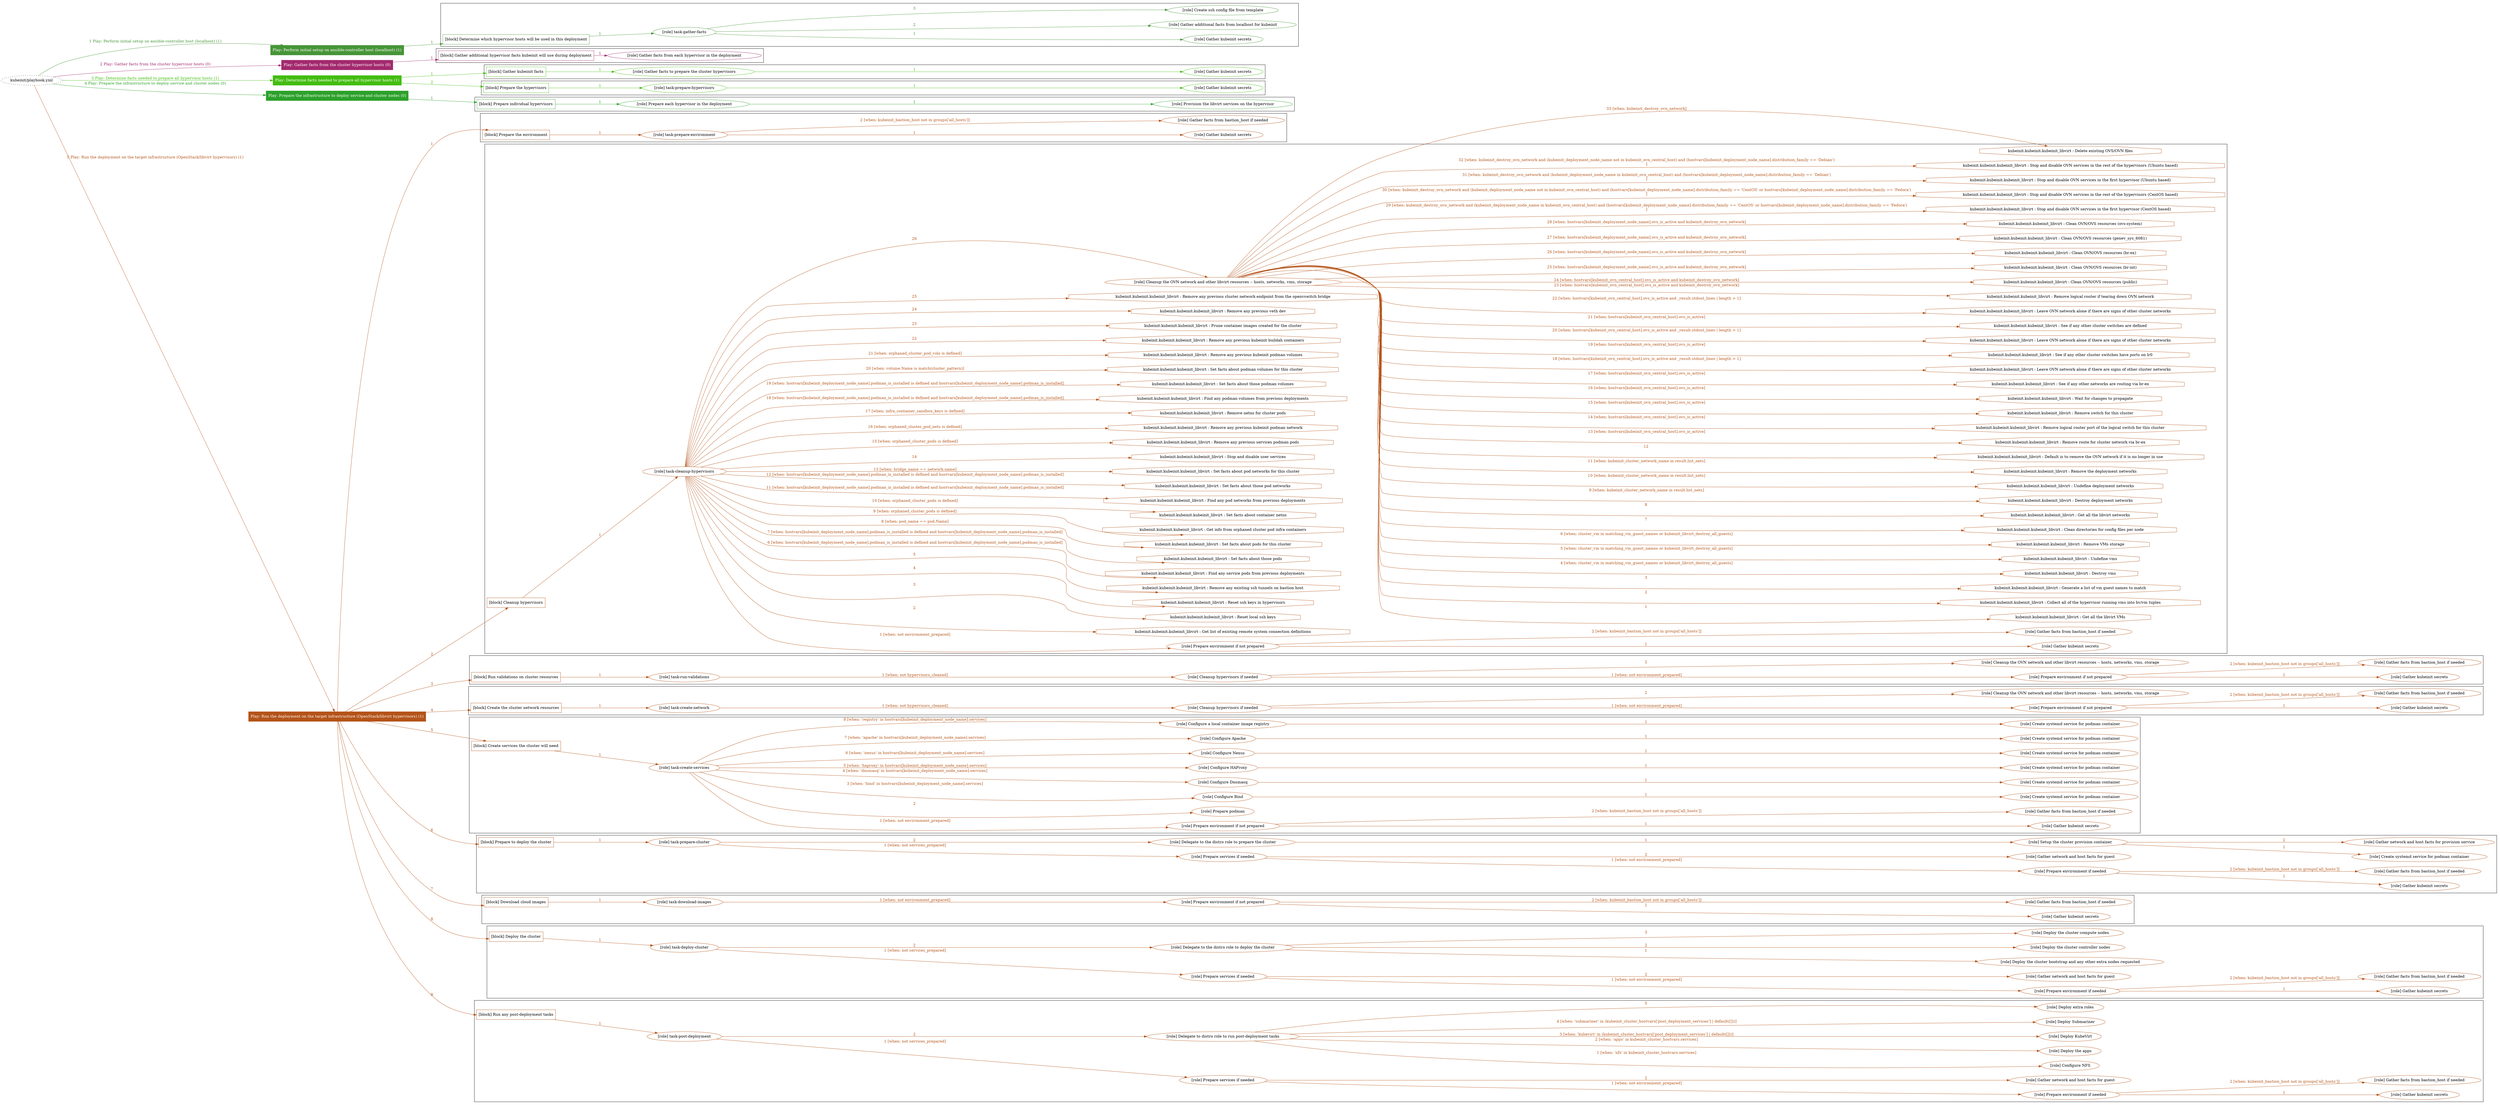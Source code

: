 digraph {
	graph [concentrate=true ordering=in rankdir=LR ratio=fill]
	edge [esep=5 sep=10]
	"kubeinit/playbook.yml" [URL="/home/runner/work/kubeinit/kubeinit/kubeinit/playbook.yml" id=playbook_269c37ce style=dotted]
	"kubeinit/playbook.yml" -> play_02b20aba [label="1 Play: Perform initial setup on ansible-controller host (localhost) (1)" color="#469537" fontcolor="#469537" id=edge_play_02b20aba labeltooltip="1 Play: Perform initial setup on ansible-controller host (localhost) (1)" tooltip="1 Play: Perform initial setup on ansible-controller host (localhost) (1)"]
	subgraph "Play: Perform initial setup on ansible-controller host (localhost) (1)" {
		play_02b20aba [label="Play: Perform initial setup on ansible-controller host (localhost) (1)" URL="/home/runner/work/kubeinit/kubeinit/kubeinit/playbook.yml" color="#469537" fontcolor="#ffffff" id=play_02b20aba shape=box style=filled tooltip=localhost]
		play_02b20aba -> block_2f5fe4f8 [label=1 color="#469537" fontcolor="#469537" id=edge_block_2f5fe4f8 labeltooltip=1 tooltip=1]
		subgraph cluster_block_2f5fe4f8 {
			block_2f5fe4f8 [label="[block] Determine which hypervisor hosts will be used in this deployment" URL="/home/runner/work/kubeinit/kubeinit/kubeinit/playbook.yml" color="#469537" id=block_2f5fe4f8 labeltooltip="Determine which hypervisor hosts will be used in this deployment" shape=box tooltip="Determine which hypervisor hosts will be used in this deployment"]
			block_2f5fe4f8 -> role_dc22550e [label="1 " color="#469537" fontcolor="#469537" id=edge_role_dc22550e labeltooltip="1 " tooltip="1 "]
			subgraph "task-gather-facts" {
				role_dc22550e [label="[role] task-gather-facts" URL="/home/runner/work/kubeinit/kubeinit/kubeinit/playbook.yml" color="#469537" id=role_dc22550e tooltip="task-gather-facts"]
				role_dc22550e -> role_5064ef2d [label="1 " color="#469537" fontcolor="#469537" id=edge_role_5064ef2d labeltooltip="1 " tooltip="1 "]
				subgraph "Gather kubeinit secrets" {
					role_5064ef2d [label="[role] Gather kubeinit secrets" URL="/home/runner/.ansible/collections/ansible_collections/kubeinit/kubeinit/roles/kubeinit_prepare/tasks/build_hypervisors_group.yml" color="#469537" id=role_5064ef2d tooltip="Gather kubeinit secrets"]
				}
				role_dc22550e -> role_053b8177 [label="2 " color="#469537" fontcolor="#469537" id=edge_role_053b8177 labeltooltip="2 " tooltip="2 "]
				subgraph "Gather additional facts from localhost for kubeinit" {
					role_053b8177 [label="[role] Gather additional facts from localhost for kubeinit" URL="/home/runner/.ansible/collections/ansible_collections/kubeinit/kubeinit/roles/kubeinit_prepare/tasks/build_hypervisors_group.yml" color="#469537" id=role_053b8177 tooltip="Gather additional facts from localhost for kubeinit"]
				}
				role_dc22550e -> role_0311848e [label="3 " color="#469537" fontcolor="#469537" id=edge_role_0311848e labeltooltip="3 " tooltip="3 "]
				subgraph "Create ssh config file from template" {
					role_0311848e [label="[role] Create ssh config file from template" URL="/home/runner/.ansible/collections/ansible_collections/kubeinit/kubeinit/roles/kubeinit_prepare/tasks/build_hypervisors_group.yml" color="#469537" id=role_0311848e tooltip="Create ssh config file from template"]
				}
			}
		}
	}
	"kubeinit/playbook.yml" -> play_d094ee2d [label="2 Play: Gather facts from the cluster hypervisor hosts (0)" color="#a3296e" fontcolor="#a3296e" id=edge_play_d094ee2d labeltooltip="2 Play: Gather facts from the cluster hypervisor hosts (0)" tooltip="2 Play: Gather facts from the cluster hypervisor hosts (0)"]
	subgraph "Play: Gather facts from the cluster hypervisor hosts (0)" {
		play_d094ee2d [label="Play: Gather facts from the cluster hypervisor hosts (0)" URL="/home/runner/work/kubeinit/kubeinit/kubeinit/playbook.yml" color="#a3296e" fontcolor="#ffffff" id=play_d094ee2d shape=box style=filled tooltip="Play: Gather facts from the cluster hypervisor hosts (0)"]
		play_d094ee2d -> block_2c657b4e [label=1 color="#a3296e" fontcolor="#a3296e" id=edge_block_2c657b4e labeltooltip=1 tooltip=1]
		subgraph cluster_block_2c657b4e {
			block_2c657b4e [label="[block] Gather additional hypervisor facts kubeinit will use during deployment" URL="/home/runner/work/kubeinit/kubeinit/kubeinit/playbook.yml" color="#a3296e" id=block_2c657b4e labeltooltip="Gather additional hypervisor facts kubeinit will use during deployment" shape=box tooltip="Gather additional hypervisor facts kubeinit will use during deployment"]
			block_2c657b4e -> role_93b0b985 [label="1 " color="#a3296e" fontcolor="#a3296e" id=edge_role_93b0b985 labeltooltip="1 " tooltip="1 "]
			subgraph "Gather facts from each hypervisor in the deployment" {
				role_93b0b985 [label="[role] Gather facts from each hypervisor in the deployment" URL="/home/runner/work/kubeinit/kubeinit/kubeinit/playbook.yml" color="#a3296e" id=role_93b0b985 tooltip="Gather facts from each hypervisor in the deployment"]
			}
		}
	}
	"kubeinit/playbook.yml" -> play_0b93eb09 [label="3 Play: Determine facts needed to prepare all hypervisor hosts (1)" color="#42bd0f" fontcolor="#42bd0f" id=edge_play_0b93eb09 labeltooltip="3 Play: Determine facts needed to prepare all hypervisor hosts (1)" tooltip="3 Play: Determine facts needed to prepare all hypervisor hosts (1)"]
	subgraph "Play: Determine facts needed to prepare all hypervisor hosts (1)" {
		play_0b93eb09 [label="Play: Determine facts needed to prepare all hypervisor hosts (1)" URL="/home/runner/work/kubeinit/kubeinit/kubeinit/playbook.yml" color="#42bd0f" fontcolor="#ffffff" id=play_0b93eb09 shape=box style=filled tooltip=localhost]
		play_0b93eb09 -> block_57276984 [label=1 color="#42bd0f" fontcolor="#42bd0f" id=edge_block_57276984 labeltooltip=1 tooltip=1]
		subgraph cluster_block_57276984 {
			block_57276984 [label="[block] Gather kubeinit facts" URL="/home/runner/work/kubeinit/kubeinit/kubeinit/playbook.yml" color="#42bd0f" id=block_57276984 labeltooltip="Gather kubeinit facts" shape=box tooltip="Gather kubeinit facts"]
			block_57276984 -> role_96fa8be1 [label="1 " color="#42bd0f" fontcolor="#42bd0f" id=edge_role_96fa8be1 labeltooltip="1 " tooltip="1 "]
			subgraph "Gather facts to prepare the cluster hypervisors" {
				role_96fa8be1 [label="[role] Gather facts to prepare the cluster hypervisors" URL="/home/runner/work/kubeinit/kubeinit/kubeinit/playbook.yml" color="#42bd0f" id=role_96fa8be1 tooltip="Gather facts to prepare the cluster hypervisors"]
				role_96fa8be1 -> role_f2dd339f [label="1 " color="#42bd0f" fontcolor="#42bd0f" id=edge_role_f2dd339f labeltooltip="1 " tooltip="1 "]
				subgraph "Gather kubeinit secrets" {
					role_f2dd339f [label="[role] Gather kubeinit secrets" URL="/home/runner/.ansible/collections/ansible_collections/kubeinit/kubeinit/roles/kubeinit_prepare/tasks/gather_kubeinit_facts.yml" color="#42bd0f" id=role_f2dd339f tooltip="Gather kubeinit secrets"]
				}
			}
		}
		play_0b93eb09 -> block_34db1e01 [label=2 color="#42bd0f" fontcolor="#42bd0f" id=edge_block_34db1e01 labeltooltip=2 tooltip=2]
		subgraph cluster_block_34db1e01 {
			block_34db1e01 [label="[block] Prepare the hypervisors" URL="/home/runner/work/kubeinit/kubeinit/kubeinit/playbook.yml" color="#42bd0f" id=block_34db1e01 labeltooltip="Prepare the hypervisors" shape=box tooltip="Prepare the hypervisors"]
			block_34db1e01 -> role_af0403a2 [label="1 " color="#42bd0f" fontcolor="#42bd0f" id=edge_role_af0403a2 labeltooltip="1 " tooltip="1 "]
			subgraph "task-prepare-hypervisors" {
				role_af0403a2 [label="[role] task-prepare-hypervisors" URL="/home/runner/work/kubeinit/kubeinit/kubeinit/playbook.yml" color="#42bd0f" id=role_af0403a2 tooltip="task-prepare-hypervisors"]
				role_af0403a2 -> role_4c19d966 [label="1 " color="#42bd0f" fontcolor="#42bd0f" id=edge_role_4c19d966 labeltooltip="1 " tooltip="1 "]
				subgraph "Gather kubeinit secrets" {
					role_4c19d966 [label="[role] Gather kubeinit secrets" URL="/home/runner/.ansible/collections/ansible_collections/kubeinit/kubeinit/roles/kubeinit_prepare/tasks/gather_kubeinit_facts.yml" color="#42bd0f" id=role_4c19d966 tooltip="Gather kubeinit secrets"]
				}
			}
		}
	}
	"kubeinit/playbook.yml" -> play_b1b2adfb [label="4 Play: Prepare the infrastructure to deploy service and cluster nodes (0)" color="#2ca12a" fontcolor="#2ca12a" id=edge_play_b1b2adfb labeltooltip="4 Play: Prepare the infrastructure to deploy service and cluster nodes (0)" tooltip="4 Play: Prepare the infrastructure to deploy service and cluster nodes (0)"]
	subgraph "Play: Prepare the infrastructure to deploy service and cluster nodes (0)" {
		play_b1b2adfb [label="Play: Prepare the infrastructure to deploy service and cluster nodes (0)" URL="/home/runner/work/kubeinit/kubeinit/kubeinit/playbook.yml" color="#2ca12a" fontcolor="#ffffff" id=play_b1b2adfb shape=box style=filled tooltip="Play: Prepare the infrastructure to deploy service and cluster nodes (0)"]
		play_b1b2adfb -> block_a2651a80 [label=1 color="#2ca12a" fontcolor="#2ca12a" id=edge_block_a2651a80 labeltooltip=1 tooltip=1]
		subgraph cluster_block_a2651a80 {
			block_a2651a80 [label="[block] Prepare individual hypervisors" URL="/home/runner/work/kubeinit/kubeinit/kubeinit/playbook.yml" color="#2ca12a" id=block_a2651a80 labeltooltip="Prepare individual hypervisors" shape=box tooltip="Prepare individual hypervisors"]
			block_a2651a80 -> role_f82d3152 [label="1 " color="#2ca12a" fontcolor="#2ca12a" id=edge_role_f82d3152 labeltooltip="1 " tooltip="1 "]
			subgraph "Prepare each hypervisor in the deployment" {
				role_f82d3152 [label="[role] Prepare each hypervisor in the deployment" URL="/home/runner/work/kubeinit/kubeinit/kubeinit/playbook.yml" color="#2ca12a" id=role_f82d3152 tooltip="Prepare each hypervisor in the deployment"]
				role_f82d3152 -> role_7b70669d [label="1 " color="#2ca12a" fontcolor="#2ca12a" id=edge_role_7b70669d labeltooltip="1 " tooltip="1 "]
				subgraph "Provision the libvirt services on the hypervisor" {
					role_7b70669d [label="[role] Provision the libvirt services on the hypervisor" URL="/home/runner/.ansible/collections/ansible_collections/kubeinit/kubeinit/roles/kubeinit_prepare/tasks/prepare_hypervisor.yml" color="#2ca12a" id=role_7b70669d tooltip="Provision the libvirt services on the hypervisor"]
				}
			}
		}
	}
	"kubeinit/playbook.yml" -> play_23e163d4 [label="5 Play: Run the deployment on the target infrastructure (OpenStack/libvirt hypervisors) (1)" color="#b45318" fontcolor="#b45318" id=edge_play_23e163d4 labeltooltip="5 Play: Run the deployment on the target infrastructure (OpenStack/libvirt hypervisors) (1)" tooltip="5 Play: Run the deployment on the target infrastructure (OpenStack/libvirt hypervisors) (1)"]
	subgraph "Play: Run the deployment on the target infrastructure (OpenStack/libvirt hypervisors) (1)" {
		play_23e163d4 [label="Play: Run the deployment on the target infrastructure (OpenStack/libvirt hypervisors) (1)" URL="/home/runner/work/kubeinit/kubeinit/kubeinit/playbook.yml" color="#b45318" fontcolor="#ffffff" id=play_23e163d4 shape=box style=filled tooltip=localhost]
		play_23e163d4 -> block_7189c2cc [label=1 color="#b45318" fontcolor="#b45318" id=edge_block_7189c2cc labeltooltip=1 tooltip=1]
		subgraph cluster_block_7189c2cc {
			block_7189c2cc [label="[block] Prepare the environment" URL="/home/runner/work/kubeinit/kubeinit/kubeinit/playbook.yml" color="#b45318" id=block_7189c2cc labeltooltip="Prepare the environment" shape=box tooltip="Prepare the environment"]
			block_7189c2cc -> role_d893248f [label="1 " color="#b45318" fontcolor="#b45318" id=edge_role_d893248f labeltooltip="1 " tooltip="1 "]
			subgraph "task-prepare-environment" {
				role_d893248f [label="[role] task-prepare-environment" URL="/home/runner/work/kubeinit/kubeinit/kubeinit/playbook.yml" color="#b45318" id=role_d893248f tooltip="task-prepare-environment"]
				role_d893248f -> role_9648e6d7 [label="1 " color="#b45318" fontcolor="#b45318" id=edge_role_9648e6d7 labeltooltip="1 " tooltip="1 "]
				subgraph "Gather kubeinit secrets" {
					role_9648e6d7 [label="[role] Gather kubeinit secrets" URL="/home/runner/.ansible/collections/ansible_collections/kubeinit/kubeinit/roles/kubeinit_prepare/tasks/gather_kubeinit_facts.yml" color="#b45318" id=role_9648e6d7 tooltip="Gather kubeinit secrets"]
				}
				role_d893248f -> role_ce0555ad [label="2 [when: kubeinit_bastion_host not in groups['all_hosts']]" color="#b45318" fontcolor="#b45318" id=edge_role_ce0555ad labeltooltip="2 [when: kubeinit_bastion_host not in groups['all_hosts']]" tooltip="2 [when: kubeinit_bastion_host not in groups['all_hosts']]"]
				subgraph "Gather facts from bastion_host if needed" {
					role_ce0555ad [label="[role] Gather facts from bastion_host if needed" URL="/home/runner/.ansible/collections/ansible_collections/kubeinit/kubeinit/roles/kubeinit_prepare/tasks/main.yml" color="#b45318" id=role_ce0555ad tooltip="Gather facts from bastion_host if needed"]
				}
			}
		}
		play_23e163d4 -> block_f60e43f6 [label=2 color="#b45318" fontcolor="#b45318" id=edge_block_f60e43f6 labeltooltip=2 tooltip=2]
		subgraph cluster_block_f60e43f6 {
			block_f60e43f6 [label="[block] Cleanup hypervisors" URL="/home/runner/work/kubeinit/kubeinit/kubeinit/playbook.yml" color="#b45318" id=block_f60e43f6 labeltooltip="Cleanup hypervisors" shape=box tooltip="Cleanup hypervisors"]
			block_f60e43f6 -> role_cd33829e [label="1 " color="#b45318" fontcolor="#b45318" id=edge_role_cd33829e labeltooltip="1 " tooltip="1 "]
			subgraph "task-cleanup-hypervisors" {
				role_cd33829e [label="[role] task-cleanup-hypervisors" URL="/home/runner/work/kubeinit/kubeinit/kubeinit/playbook.yml" color="#b45318" id=role_cd33829e tooltip="task-cleanup-hypervisors"]
				role_cd33829e -> role_eeb42785 [label="1 [when: not environment_prepared]" color="#b45318" fontcolor="#b45318" id=edge_role_eeb42785 labeltooltip="1 [when: not environment_prepared]" tooltip="1 [when: not environment_prepared]"]
				subgraph "Prepare environment if not prepared" {
					role_eeb42785 [label="[role] Prepare environment if not prepared" URL="/home/runner/.ansible/collections/ansible_collections/kubeinit/kubeinit/roles/kubeinit_libvirt/tasks/cleanup_hypervisors.yml" color="#b45318" id=role_eeb42785 tooltip="Prepare environment if not prepared"]
					role_eeb42785 -> role_025d0aca [label="1 " color="#b45318" fontcolor="#b45318" id=edge_role_025d0aca labeltooltip="1 " tooltip="1 "]
					subgraph "Gather kubeinit secrets" {
						role_025d0aca [label="[role] Gather kubeinit secrets" URL="/home/runner/.ansible/collections/ansible_collections/kubeinit/kubeinit/roles/kubeinit_prepare/tasks/gather_kubeinit_facts.yml" color="#b45318" id=role_025d0aca tooltip="Gather kubeinit secrets"]
					}
					role_eeb42785 -> role_61f77367 [label="2 [when: kubeinit_bastion_host not in groups['all_hosts']]" color="#b45318" fontcolor="#b45318" id=edge_role_61f77367 labeltooltip="2 [when: kubeinit_bastion_host not in groups['all_hosts']]" tooltip="2 [when: kubeinit_bastion_host not in groups['all_hosts']]"]
					subgraph "Gather facts from bastion_host if needed" {
						role_61f77367 [label="[role] Gather facts from bastion_host if needed" URL="/home/runner/.ansible/collections/ansible_collections/kubeinit/kubeinit/roles/kubeinit_prepare/tasks/main.yml" color="#b45318" id=role_61f77367 tooltip="Gather facts from bastion_host if needed"]
					}
				}
				task_0863a570 [label="kubeinit.kubeinit.kubeinit_libvirt : Get list of existing remote system connection definitions" URL="/home/runner/.ansible/collections/ansible_collections/kubeinit/kubeinit/roles/kubeinit_libvirt/tasks/cleanup_hypervisors.yml" color="#b45318" id=task_0863a570 shape=octagon tooltip="kubeinit.kubeinit.kubeinit_libvirt : Get list of existing remote system connection definitions"]
				role_cd33829e -> task_0863a570 [label="2 " color="#b45318" fontcolor="#b45318" id=edge_task_0863a570 labeltooltip="2 " tooltip="2 "]
				task_193d89a0 [label="kubeinit.kubeinit.kubeinit_libvirt : Reset local ssh keys" URL="/home/runner/.ansible/collections/ansible_collections/kubeinit/kubeinit/roles/kubeinit_libvirt/tasks/cleanup_hypervisors.yml" color="#b45318" id=task_193d89a0 shape=octagon tooltip="kubeinit.kubeinit.kubeinit_libvirt : Reset local ssh keys"]
				role_cd33829e -> task_193d89a0 [label="3 " color="#b45318" fontcolor="#b45318" id=edge_task_193d89a0 labeltooltip="3 " tooltip="3 "]
				task_b6b8448e [label="kubeinit.kubeinit.kubeinit_libvirt : Reset ssh keys in hypervisors" URL="/home/runner/.ansible/collections/ansible_collections/kubeinit/kubeinit/roles/kubeinit_libvirt/tasks/cleanup_hypervisors.yml" color="#b45318" id=task_b6b8448e shape=octagon tooltip="kubeinit.kubeinit.kubeinit_libvirt : Reset ssh keys in hypervisors"]
				role_cd33829e -> task_b6b8448e [label="4 " color="#b45318" fontcolor="#b45318" id=edge_task_b6b8448e labeltooltip="4 " tooltip="4 "]
				task_fa78b43a [label="kubeinit.kubeinit.kubeinit_libvirt : Remove any existing ssh tunnels on bastion host" URL="/home/runner/.ansible/collections/ansible_collections/kubeinit/kubeinit/roles/kubeinit_libvirt/tasks/cleanup_hypervisors.yml" color="#b45318" id=task_fa78b43a shape=octagon tooltip="kubeinit.kubeinit.kubeinit_libvirt : Remove any existing ssh tunnels on bastion host"]
				role_cd33829e -> task_fa78b43a [label="5 " color="#b45318" fontcolor="#b45318" id=edge_task_fa78b43a labeltooltip="5 " tooltip="5 "]
				task_b7c9d721 [label="kubeinit.kubeinit.kubeinit_libvirt : Find any service pods from previous deployments" URL="/home/runner/.ansible/collections/ansible_collections/kubeinit/kubeinit/roles/kubeinit_libvirt/tasks/cleanup_hypervisors.yml" color="#b45318" id=task_b7c9d721 shape=octagon tooltip="kubeinit.kubeinit.kubeinit_libvirt : Find any service pods from previous deployments"]
				role_cd33829e -> task_b7c9d721 [label="6 [when: hostvars[kubeinit_deployment_node_name].podman_is_installed is defined and hostvars[kubeinit_deployment_node_name].podman_is_installed]" color="#b45318" fontcolor="#b45318" id=edge_task_b7c9d721 labeltooltip="6 [when: hostvars[kubeinit_deployment_node_name].podman_is_installed is defined and hostvars[kubeinit_deployment_node_name].podman_is_installed]" tooltip="6 [when: hostvars[kubeinit_deployment_node_name].podman_is_installed is defined and hostvars[kubeinit_deployment_node_name].podman_is_installed]"]
				task_0335a681 [label="kubeinit.kubeinit.kubeinit_libvirt : Set facts about those pods" URL="/home/runner/.ansible/collections/ansible_collections/kubeinit/kubeinit/roles/kubeinit_libvirt/tasks/cleanup_hypervisors.yml" color="#b45318" id=task_0335a681 shape=octagon tooltip="kubeinit.kubeinit.kubeinit_libvirt : Set facts about those pods"]
				role_cd33829e -> task_0335a681 [label="7 [when: hostvars[kubeinit_deployment_node_name].podman_is_installed is defined and hostvars[kubeinit_deployment_node_name].podman_is_installed]" color="#b45318" fontcolor="#b45318" id=edge_task_0335a681 labeltooltip="7 [when: hostvars[kubeinit_deployment_node_name].podman_is_installed is defined and hostvars[kubeinit_deployment_node_name].podman_is_installed]" tooltip="7 [when: hostvars[kubeinit_deployment_node_name].podman_is_installed is defined and hostvars[kubeinit_deployment_node_name].podman_is_installed]"]
				task_cda7c05e [label="kubeinit.kubeinit.kubeinit_libvirt : Set facts about pods for this cluster" URL="/home/runner/.ansible/collections/ansible_collections/kubeinit/kubeinit/roles/kubeinit_libvirt/tasks/cleanup_hypervisors.yml" color="#b45318" id=task_cda7c05e shape=octagon tooltip="kubeinit.kubeinit.kubeinit_libvirt : Set facts about pods for this cluster"]
				role_cd33829e -> task_cda7c05e [label="8 [when: pod_name == pod.Name]" color="#b45318" fontcolor="#b45318" id=edge_task_cda7c05e labeltooltip="8 [when: pod_name == pod.Name]" tooltip="8 [when: pod_name == pod.Name]"]
				task_286f2a02 [label="kubeinit.kubeinit.kubeinit_libvirt : Get info from orphaned cluster pod infra containers" URL="/home/runner/.ansible/collections/ansible_collections/kubeinit/kubeinit/roles/kubeinit_libvirt/tasks/cleanup_hypervisors.yml" color="#b45318" id=task_286f2a02 shape=octagon tooltip="kubeinit.kubeinit.kubeinit_libvirt : Get info from orphaned cluster pod infra containers"]
				role_cd33829e -> task_286f2a02 [label="9 [when: orphaned_cluster_pods is defined]" color="#b45318" fontcolor="#b45318" id=edge_task_286f2a02 labeltooltip="9 [when: orphaned_cluster_pods is defined]" tooltip="9 [when: orphaned_cluster_pods is defined]"]
				task_96a657f2 [label="kubeinit.kubeinit.kubeinit_libvirt : Set facts about container netns" URL="/home/runner/.ansible/collections/ansible_collections/kubeinit/kubeinit/roles/kubeinit_libvirt/tasks/cleanup_hypervisors.yml" color="#b45318" id=task_96a657f2 shape=octagon tooltip="kubeinit.kubeinit.kubeinit_libvirt : Set facts about container netns"]
				role_cd33829e -> task_96a657f2 [label="10 [when: orphaned_cluster_pods is defined]" color="#b45318" fontcolor="#b45318" id=edge_task_96a657f2 labeltooltip="10 [when: orphaned_cluster_pods is defined]" tooltip="10 [when: orphaned_cluster_pods is defined]"]
				task_455ea7ea [label="kubeinit.kubeinit.kubeinit_libvirt : Find any pod networks from previous deployments" URL="/home/runner/.ansible/collections/ansible_collections/kubeinit/kubeinit/roles/kubeinit_libvirt/tasks/cleanup_hypervisors.yml" color="#b45318" id=task_455ea7ea shape=octagon tooltip="kubeinit.kubeinit.kubeinit_libvirt : Find any pod networks from previous deployments"]
				role_cd33829e -> task_455ea7ea [label="11 [when: hostvars[kubeinit_deployment_node_name].podman_is_installed is defined and hostvars[kubeinit_deployment_node_name].podman_is_installed]" color="#b45318" fontcolor="#b45318" id=edge_task_455ea7ea labeltooltip="11 [when: hostvars[kubeinit_deployment_node_name].podman_is_installed is defined and hostvars[kubeinit_deployment_node_name].podman_is_installed]" tooltip="11 [when: hostvars[kubeinit_deployment_node_name].podman_is_installed is defined and hostvars[kubeinit_deployment_node_name].podman_is_installed]"]
				task_e6c2da0f [label="kubeinit.kubeinit.kubeinit_libvirt : Set facts about those pod networks" URL="/home/runner/.ansible/collections/ansible_collections/kubeinit/kubeinit/roles/kubeinit_libvirt/tasks/cleanup_hypervisors.yml" color="#b45318" id=task_e6c2da0f shape=octagon tooltip="kubeinit.kubeinit.kubeinit_libvirt : Set facts about those pod networks"]
				role_cd33829e -> task_e6c2da0f [label="12 [when: hostvars[kubeinit_deployment_node_name].podman_is_installed is defined and hostvars[kubeinit_deployment_node_name].podman_is_installed]" color="#b45318" fontcolor="#b45318" id=edge_task_e6c2da0f labeltooltip="12 [when: hostvars[kubeinit_deployment_node_name].podman_is_installed is defined and hostvars[kubeinit_deployment_node_name].podman_is_installed]" tooltip="12 [when: hostvars[kubeinit_deployment_node_name].podman_is_installed is defined and hostvars[kubeinit_deployment_node_name].podman_is_installed]"]
				task_855223dc [label="kubeinit.kubeinit.kubeinit_libvirt : Set facts about pod networks for this cluster" URL="/home/runner/.ansible/collections/ansible_collections/kubeinit/kubeinit/roles/kubeinit_libvirt/tasks/cleanup_hypervisors.yml" color="#b45318" id=task_855223dc shape=octagon tooltip="kubeinit.kubeinit.kubeinit_libvirt : Set facts about pod networks for this cluster"]
				role_cd33829e -> task_855223dc [label="13 [when: bridge_name == network.name]" color="#b45318" fontcolor="#b45318" id=edge_task_855223dc labeltooltip="13 [when: bridge_name == network.name]" tooltip="13 [when: bridge_name == network.name]"]
				task_d7cddc2c [label="kubeinit.kubeinit.kubeinit_libvirt : Stop and disable user services" URL="/home/runner/.ansible/collections/ansible_collections/kubeinit/kubeinit/roles/kubeinit_libvirt/tasks/cleanup_hypervisors.yml" color="#b45318" id=task_d7cddc2c shape=octagon tooltip="kubeinit.kubeinit.kubeinit_libvirt : Stop and disable user services"]
				role_cd33829e -> task_d7cddc2c [label="14 " color="#b45318" fontcolor="#b45318" id=edge_task_d7cddc2c labeltooltip="14 " tooltip="14 "]
				task_8980fac8 [label="kubeinit.kubeinit.kubeinit_libvirt : Remove any previous services podman pods" URL="/home/runner/.ansible/collections/ansible_collections/kubeinit/kubeinit/roles/kubeinit_libvirt/tasks/cleanup_hypervisors.yml" color="#b45318" id=task_8980fac8 shape=octagon tooltip="kubeinit.kubeinit.kubeinit_libvirt : Remove any previous services podman pods"]
				role_cd33829e -> task_8980fac8 [label="15 [when: orphaned_cluster_pods is defined]" color="#b45318" fontcolor="#b45318" id=edge_task_8980fac8 labeltooltip="15 [when: orphaned_cluster_pods is defined]" tooltip="15 [when: orphaned_cluster_pods is defined]"]
				task_98f45320 [label="kubeinit.kubeinit.kubeinit_libvirt : Remove any previous kubeinit podman network" URL="/home/runner/.ansible/collections/ansible_collections/kubeinit/kubeinit/roles/kubeinit_libvirt/tasks/cleanup_hypervisors.yml" color="#b45318" id=task_98f45320 shape=octagon tooltip="kubeinit.kubeinit.kubeinit_libvirt : Remove any previous kubeinit podman network"]
				role_cd33829e -> task_98f45320 [label="16 [when: orphaned_cluster_pod_nets is defined]" color="#b45318" fontcolor="#b45318" id=edge_task_98f45320 labeltooltip="16 [when: orphaned_cluster_pod_nets is defined]" tooltip="16 [when: orphaned_cluster_pod_nets is defined]"]
				task_367426ce [label="kubeinit.kubeinit.kubeinit_libvirt : Remove netns for cluster pods" URL="/home/runner/.ansible/collections/ansible_collections/kubeinit/kubeinit/roles/kubeinit_libvirt/tasks/cleanup_hypervisors.yml" color="#b45318" id=task_367426ce shape=octagon tooltip="kubeinit.kubeinit.kubeinit_libvirt : Remove netns for cluster pods"]
				role_cd33829e -> task_367426ce [label="17 [when: infra_container_sandbox_keys is defined]" color="#b45318" fontcolor="#b45318" id=edge_task_367426ce labeltooltip="17 [when: infra_container_sandbox_keys is defined]" tooltip="17 [when: infra_container_sandbox_keys is defined]"]
				task_857f3cfa [label="kubeinit.kubeinit.kubeinit_libvirt : Find any podman volumes from previous deployments" URL="/home/runner/.ansible/collections/ansible_collections/kubeinit/kubeinit/roles/kubeinit_libvirt/tasks/cleanup_hypervisors.yml" color="#b45318" id=task_857f3cfa shape=octagon tooltip="kubeinit.kubeinit.kubeinit_libvirt : Find any podman volumes from previous deployments"]
				role_cd33829e -> task_857f3cfa [label="18 [when: hostvars[kubeinit_deployment_node_name].podman_is_installed is defined and hostvars[kubeinit_deployment_node_name].podman_is_installed]" color="#b45318" fontcolor="#b45318" id=edge_task_857f3cfa labeltooltip="18 [when: hostvars[kubeinit_deployment_node_name].podman_is_installed is defined and hostvars[kubeinit_deployment_node_name].podman_is_installed]" tooltip="18 [when: hostvars[kubeinit_deployment_node_name].podman_is_installed is defined and hostvars[kubeinit_deployment_node_name].podman_is_installed]"]
				task_4493c8a7 [label="kubeinit.kubeinit.kubeinit_libvirt : Set facts about those podman volumes" URL="/home/runner/.ansible/collections/ansible_collections/kubeinit/kubeinit/roles/kubeinit_libvirt/tasks/cleanup_hypervisors.yml" color="#b45318" id=task_4493c8a7 shape=octagon tooltip="kubeinit.kubeinit.kubeinit_libvirt : Set facts about those podman volumes"]
				role_cd33829e -> task_4493c8a7 [label="19 [when: hostvars[kubeinit_deployment_node_name].podman_is_installed is defined and hostvars[kubeinit_deployment_node_name].podman_is_installed]" color="#b45318" fontcolor="#b45318" id=edge_task_4493c8a7 labeltooltip="19 [when: hostvars[kubeinit_deployment_node_name].podman_is_installed is defined and hostvars[kubeinit_deployment_node_name].podman_is_installed]" tooltip="19 [when: hostvars[kubeinit_deployment_node_name].podman_is_installed is defined and hostvars[kubeinit_deployment_node_name].podman_is_installed]"]
				task_c81a7ffe [label="kubeinit.kubeinit.kubeinit_libvirt : Set facts about podman volumes for this cluster" URL="/home/runner/.ansible/collections/ansible_collections/kubeinit/kubeinit/roles/kubeinit_libvirt/tasks/cleanup_hypervisors.yml" color="#b45318" id=task_c81a7ffe shape=octagon tooltip="kubeinit.kubeinit.kubeinit_libvirt : Set facts about podman volumes for this cluster"]
				role_cd33829e -> task_c81a7ffe [label="20 [when: volume.Name is match(cluster_pattern)]" color="#b45318" fontcolor="#b45318" id=edge_task_c81a7ffe labeltooltip="20 [when: volume.Name is match(cluster_pattern)]" tooltip="20 [when: volume.Name is match(cluster_pattern)]"]
				task_cd9a2859 [label="kubeinit.kubeinit.kubeinit_libvirt : Remove any previous kubeinit podman volumes" URL="/home/runner/.ansible/collections/ansible_collections/kubeinit/kubeinit/roles/kubeinit_libvirt/tasks/cleanup_hypervisors.yml" color="#b45318" id=task_cd9a2859 shape=octagon tooltip="kubeinit.kubeinit.kubeinit_libvirt : Remove any previous kubeinit podman volumes"]
				role_cd33829e -> task_cd9a2859 [label="21 [when: orphaned_cluster_pod_vols is defined]" color="#b45318" fontcolor="#b45318" id=edge_task_cd9a2859 labeltooltip="21 [when: orphaned_cluster_pod_vols is defined]" tooltip="21 [when: orphaned_cluster_pod_vols is defined]"]
				task_35385b65 [label="kubeinit.kubeinit.kubeinit_libvirt : Remove any previous kubeinit buildah containers" URL="/home/runner/.ansible/collections/ansible_collections/kubeinit/kubeinit/roles/kubeinit_libvirt/tasks/cleanup_hypervisors.yml" color="#b45318" id=task_35385b65 shape=octagon tooltip="kubeinit.kubeinit.kubeinit_libvirt : Remove any previous kubeinit buildah containers"]
				role_cd33829e -> task_35385b65 [label="22 " color="#b45318" fontcolor="#b45318" id=edge_task_35385b65 labeltooltip="22 " tooltip="22 "]
				task_0bd2f1df [label="kubeinit.kubeinit.kubeinit_libvirt : Prune container images created for the cluster" URL="/home/runner/.ansible/collections/ansible_collections/kubeinit/kubeinit/roles/kubeinit_libvirt/tasks/cleanup_hypervisors.yml" color="#b45318" id=task_0bd2f1df shape=octagon tooltip="kubeinit.kubeinit.kubeinit_libvirt : Prune container images created for the cluster"]
				role_cd33829e -> task_0bd2f1df [label="23 " color="#b45318" fontcolor="#b45318" id=edge_task_0bd2f1df labeltooltip="23 " tooltip="23 "]
				task_f492f6b5 [label="kubeinit.kubeinit.kubeinit_libvirt : Remove any previous veth dev" URL="/home/runner/.ansible/collections/ansible_collections/kubeinit/kubeinit/roles/kubeinit_libvirt/tasks/cleanup_hypervisors.yml" color="#b45318" id=task_f492f6b5 shape=octagon tooltip="kubeinit.kubeinit.kubeinit_libvirt : Remove any previous veth dev"]
				role_cd33829e -> task_f492f6b5 [label="24 " color="#b45318" fontcolor="#b45318" id=edge_task_f492f6b5 labeltooltip="24 " tooltip="24 "]
				task_d162d239 [label="kubeinit.kubeinit.kubeinit_libvirt : Remove any previous cluster network endpoint from the openvswitch bridge" URL="/home/runner/.ansible/collections/ansible_collections/kubeinit/kubeinit/roles/kubeinit_libvirt/tasks/cleanup_hypervisors.yml" color="#b45318" id=task_d162d239 shape=octagon tooltip="kubeinit.kubeinit.kubeinit_libvirt : Remove any previous cluster network endpoint from the openvswitch bridge"]
				role_cd33829e -> task_d162d239 [label="25 " color="#b45318" fontcolor="#b45318" id=edge_task_d162d239 labeltooltip="25 " tooltip="25 "]
				role_cd33829e -> role_5f511a4a [label="26 " color="#b45318" fontcolor="#b45318" id=edge_role_5f511a4a labeltooltip="26 " tooltip="26 "]
				subgraph "Cleanup the OVN network and other libvirt resources -- hosts, networks, vms, storage" {
					role_5f511a4a [label="[role] Cleanup the OVN network and other libvirt resources -- hosts, networks, vms, storage" URL="/home/runner/.ansible/collections/ansible_collections/kubeinit/kubeinit/roles/kubeinit_libvirt/tasks/cleanup_hypervisors.yml" color="#b45318" id=role_5f511a4a tooltip="Cleanup the OVN network and other libvirt resources -- hosts, networks, vms, storage"]
					task_623872d4 [label="kubeinit.kubeinit.kubeinit_libvirt : Get all the libvirt VMs" URL="/home/runner/.ansible/collections/ansible_collections/kubeinit/kubeinit/roles/kubeinit_libvirt/tasks/cleanup_libvirt.yml" color="#b45318" id=task_623872d4 shape=octagon tooltip="kubeinit.kubeinit.kubeinit_libvirt : Get all the libvirt VMs"]
					role_5f511a4a -> task_623872d4 [label="1 " color="#b45318" fontcolor="#b45318" id=edge_task_623872d4 labeltooltip="1 " tooltip="1 "]
					task_4ebdf77f [label="kubeinit.kubeinit.kubeinit_libvirt : Collect all of the hypervisor running vms into hv/vm tuples" URL="/home/runner/.ansible/collections/ansible_collections/kubeinit/kubeinit/roles/kubeinit_libvirt/tasks/cleanup_libvirt.yml" color="#b45318" id=task_4ebdf77f shape=octagon tooltip="kubeinit.kubeinit.kubeinit_libvirt : Collect all of the hypervisor running vms into hv/vm tuples"]
					role_5f511a4a -> task_4ebdf77f [label="2 " color="#b45318" fontcolor="#b45318" id=edge_task_4ebdf77f labeltooltip="2 " tooltip="2 "]
					task_f4504068 [label="kubeinit.kubeinit.kubeinit_libvirt : Generate a list of vm guest names to match" URL="/home/runner/.ansible/collections/ansible_collections/kubeinit/kubeinit/roles/kubeinit_libvirt/tasks/cleanup_libvirt.yml" color="#b45318" id=task_f4504068 shape=octagon tooltip="kubeinit.kubeinit.kubeinit_libvirt : Generate a list of vm guest names to match"]
					role_5f511a4a -> task_f4504068 [label="3 " color="#b45318" fontcolor="#b45318" id=edge_task_f4504068 labeltooltip="3 " tooltip="3 "]
					task_fde8292b [label="kubeinit.kubeinit.kubeinit_libvirt : Destroy vms" URL="/home/runner/.ansible/collections/ansible_collections/kubeinit/kubeinit/roles/kubeinit_libvirt/tasks/cleanup_libvirt.yml" color="#b45318" id=task_fde8292b shape=octagon tooltip="kubeinit.kubeinit.kubeinit_libvirt : Destroy vms"]
					role_5f511a4a -> task_fde8292b [label="4 [when: cluster_vm in matching_vm_guest_names or kubeinit_libvirt_destroy_all_guests]" color="#b45318" fontcolor="#b45318" id=edge_task_fde8292b labeltooltip="4 [when: cluster_vm in matching_vm_guest_names or kubeinit_libvirt_destroy_all_guests]" tooltip="4 [when: cluster_vm in matching_vm_guest_names or kubeinit_libvirt_destroy_all_guests]"]
					task_ad5795f9 [label="kubeinit.kubeinit.kubeinit_libvirt : Undefine vms" URL="/home/runner/.ansible/collections/ansible_collections/kubeinit/kubeinit/roles/kubeinit_libvirt/tasks/cleanup_libvirt.yml" color="#b45318" id=task_ad5795f9 shape=octagon tooltip="kubeinit.kubeinit.kubeinit_libvirt : Undefine vms"]
					role_5f511a4a -> task_ad5795f9 [label="5 [when: cluster_vm in matching_vm_guest_names or kubeinit_libvirt_destroy_all_guests]" color="#b45318" fontcolor="#b45318" id=edge_task_ad5795f9 labeltooltip="5 [when: cluster_vm in matching_vm_guest_names or kubeinit_libvirt_destroy_all_guests]" tooltip="5 [when: cluster_vm in matching_vm_guest_names or kubeinit_libvirt_destroy_all_guests]"]
					task_de4f85af [label="kubeinit.kubeinit.kubeinit_libvirt : Remove VMs storage" URL="/home/runner/.ansible/collections/ansible_collections/kubeinit/kubeinit/roles/kubeinit_libvirt/tasks/cleanup_libvirt.yml" color="#b45318" id=task_de4f85af shape=octagon tooltip="kubeinit.kubeinit.kubeinit_libvirt : Remove VMs storage"]
					role_5f511a4a -> task_de4f85af [label="6 [when: cluster_vm in matching_vm_guest_names or kubeinit_libvirt_destroy_all_guests]" color="#b45318" fontcolor="#b45318" id=edge_task_de4f85af labeltooltip="6 [when: cluster_vm in matching_vm_guest_names or kubeinit_libvirt_destroy_all_guests]" tooltip="6 [when: cluster_vm in matching_vm_guest_names or kubeinit_libvirt_destroy_all_guests]"]
					task_5f029b95 [label="kubeinit.kubeinit.kubeinit_libvirt : Clean directories for config files per node" URL="/home/runner/.ansible/collections/ansible_collections/kubeinit/kubeinit/roles/kubeinit_libvirt/tasks/cleanup_libvirt.yml" color="#b45318" id=task_5f029b95 shape=octagon tooltip="kubeinit.kubeinit.kubeinit_libvirt : Clean directories for config files per node"]
					role_5f511a4a -> task_5f029b95 [label="7 " color="#b45318" fontcolor="#b45318" id=edge_task_5f029b95 labeltooltip="7 " tooltip="7 "]
					task_68b3117d [label="kubeinit.kubeinit.kubeinit_libvirt : Get all the libvirt networks" URL="/home/runner/.ansible/collections/ansible_collections/kubeinit/kubeinit/roles/kubeinit_libvirt/tasks/cleanup_libvirt.yml" color="#b45318" id=task_68b3117d shape=octagon tooltip="kubeinit.kubeinit.kubeinit_libvirt : Get all the libvirt networks"]
					role_5f511a4a -> task_68b3117d [label="8 " color="#b45318" fontcolor="#b45318" id=edge_task_68b3117d labeltooltip="8 " tooltip="8 "]
					task_3cb6b286 [label="kubeinit.kubeinit.kubeinit_libvirt : Destroy deployment networks" URL="/home/runner/.ansible/collections/ansible_collections/kubeinit/kubeinit/roles/kubeinit_libvirt/tasks/cleanup_libvirt.yml" color="#b45318" id=task_3cb6b286 shape=octagon tooltip="kubeinit.kubeinit.kubeinit_libvirt : Destroy deployment networks"]
					role_5f511a4a -> task_3cb6b286 [label="9 [when: kubeinit_cluster_network_name in result.list_nets]" color="#b45318" fontcolor="#b45318" id=edge_task_3cb6b286 labeltooltip="9 [when: kubeinit_cluster_network_name in result.list_nets]" tooltip="9 [when: kubeinit_cluster_network_name in result.list_nets]"]
					task_3b861910 [label="kubeinit.kubeinit.kubeinit_libvirt : Undefine deployment networks" URL="/home/runner/.ansible/collections/ansible_collections/kubeinit/kubeinit/roles/kubeinit_libvirt/tasks/cleanup_libvirt.yml" color="#b45318" id=task_3b861910 shape=octagon tooltip="kubeinit.kubeinit.kubeinit_libvirt : Undefine deployment networks"]
					role_5f511a4a -> task_3b861910 [label="10 [when: kubeinit_cluster_network_name in result.list_nets]" color="#b45318" fontcolor="#b45318" id=edge_task_3b861910 labeltooltip="10 [when: kubeinit_cluster_network_name in result.list_nets]" tooltip="10 [when: kubeinit_cluster_network_name in result.list_nets]"]
					task_1ff405b0 [label="kubeinit.kubeinit.kubeinit_libvirt : Remove the deployment networks" URL="/home/runner/.ansible/collections/ansible_collections/kubeinit/kubeinit/roles/kubeinit_libvirt/tasks/cleanup_libvirt.yml" color="#b45318" id=task_1ff405b0 shape=octagon tooltip="kubeinit.kubeinit.kubeinit_libvirt : Remove the deployment networks"]
					role_5f511a4a -> task_1ff405b0 [label="11 [when: kubeinit_cluster_network_name in result.list_nets]" color="#b45318" fontcolor="#b45318" id=edge_task_1ff405b0 labeltooltip="11 [when: kubeinit_cluster_network_name in result.list_nets]" tooltip="11 [when: kubeinit_cluster_network_name in result.list_nets]"]
					task_b67553c1 [label="kubeinit.kubeinit.kubeinit_libvirt : Default is to remove the OVN network if it is no longer in use" URL="/home/runner/.ansible/collections/ansible_collections/kubeinit/kubeinit/roles/kubeinit_libvirt/tasks/cleanup_libvirt.yml" color="#b45318" id=task_b67553c1 shape=octagon tooltip="kubeinit.kubeinit.kubeinit_libvirt : Default is to remove the OVN network if it is no longer in use"]
					role_5f511a4a -> task_b67553c1 [label="12 " color="#b45318" fontcolor="#b45318" id=edge_task_b67553c1 labeltooltip="12 " tooltip="12 "]
					task_d0f21aa3 [label="kubeinit.kubeinit.kubeinit_libvirt : Remove route for cluster network via br-ex" URL="/home/runner/.ansible/collections/ansible_collections/kubeinit/kubeinit/roles/kubeinit_libvirt/tasks/cleanup_libvirt.yml" color="#b45318" id=task_d0f21aa3 shape=octagon tooltip="kubeinit.kubeinit.kubeinit_libvirt : Remove route for cluster network via br-ex"]
					role_5f511a4a -> task_d0f21aa3 [label="13 [when: hostvars[kubeinit_ovn_central_host].ovs_is_active]" color="#b45318" fontcolor="#b45318" id=edge_task_d0f21aa3 labeltooltip="13 [when: hostvars[kubeinit_ovn_central_host].ovs_is_active]" tooltip="13 [when: hostvars[kubeinit_ovn_central_host].ovs_is_active]"]
					task_7238ed2f [label="kubeinit.kubeinit.kubeinit_libvirt : Remove logical router port of the logical switch for this cluster" URL="/home/runner/.ansible/collections/ansible_collections/kubeinit/kubeinit/roles/kubeinit_libvirt/tasks/cleanup_libvirt.yml" color="#b45318" id=task_7238ed2f shape=octagon tooltip="kubeinit.kubeinit.kubeinit_libvirt : Remove logical router port of the logical switch for this cluster"]
					role_5f511a4a -> task_7238ed2f [label="14 [when: hostvars[kubeinit_ovn_central_host].ovs_is_active]" color="#b45318" fontcolor="#b45318" id=edge_task_7238ed2f labeltooltip="14 [when: hostvars[kubeinit_ovn_central_host].ovs_is_active]" tooltip="14 [when: hostvars[kubeinit_ovn_central_host].ovs_is_active]"]
					task_005fb35c [label="kubeinit.kubeinit.kubeinit_libvirt : Remove switch for this cluster" URL="/home/runner/.ansible/collections/ansible_collections/kubeinit/kubeinit/roles/kubeinit_libvirt/tasks/cleanup_libvirt.yml" color="#b45318" id=task_005fb35c shape=octagon tooltip="kubeinit.kubeinit.kubeinit_libvirt : Remove switch for this cluster"]
					role_5f511a4a -> task_005fb35c [label="15 [when: hostvars[kubeinit_ovn_central_host].ovs_is_active]" color="#b45318" fontcolor="#b45318" id=edge_task_005fb35c labeltooltip="15 [when: hostvars[kubeinit_ovn_central_host].ovs_is_active]" tooltip="15 [when: hostvars[kubeinit_ovn_central_host].ovs_is_active]"]
					task_6de721c9 [label="kubeinit.kubeinit.kubeinit_libvirt : Wait for changes to propagate" URL="/home/runner/.ansible/collections/ansible_collections/kubeinit/kubeinit/roles/kubeinit_libvirt/tasks/cleanup_libvirt.yml" color="#b45318" id=task_6de721c9 shape=octagon tooltip="kubeinit.kubeinit.kubeinit_libvirt : Wait for changes to propagate"]
					role_5f511a4a -> task_6de721c9 [label="16 [when: hostvars[kubeinit_ovn_central_host].ovs_is_active]" color="#b45318" fontcolor="#b45318" id=edge_task_6de721c9 labeltooltip="16 [when: hostvars[kubeinit_ovn_central_host].ovs_is_active]" tooltip="16 [when: hostvars[kubeinit_ovn_central_host].ovs_is_active]"]
					task_095d9ea7 [label="kubeinit.kubeinit.kubeinit_libvirt : See if any other networks are routing via br-ex" URL="/home/runner/.ansible/collections/ansible_collections/kubeinit/kubeinit/roles/kubeinit_libvirt/tasks/cleanup_libvirt.yml" color="#b45318" id=task_095d9ea7 shape=octagon tooltip="kubeinit.kubeinit.kubeinit_libvirt : See if any other networks are routing via br-ex"]
					role_5f511a4a -> task_095d9ea7 [label="17 [when: hostvars[kubeinit_ovn_central_host].ovs_is_active]" color="#b45318" fontcolor="#b45318" id=edge_task_095d9ea7 labeltooltip="17 [when: hostvars[kubeinit_ovn_central_host].ovs_is_active]" tooltip="17 [when: hostvars[kubeinit_ovn_central_host].ovs_is_active]"]
					task_c5871e2c [label="kubeinit.kubeinit.kubeinit_libvirt : Leave OVN network alone if there are signs of other cluster networks" URL="/home/runner/.ansible/collections/ansible_collections/kubeinit/kubeinit/roles/kubeinit_libvirt/tasks/cleanup_libvirt.yml" color="#b45318" id=task_c5871e2c shape=octagon tooltip="kubeinit.kubeinit.kubeinit_libvirt : Leave OVN network alone if there are signs of other cluster networks"]
					role_5f511a4a -> task_c5871e2c [label="18 [when: hostvars[kubeinit_ovn_central_host].ovs_is_active and _result.stdout_lines | length > 1]" color="#b45318" fontcolor="#b45318" id=edge_task_c5871e2c labeltooltip="18 [when: hostvars[kubeinit_ovn_central_host].ovs_is_active and _result.stdout_lines | length > 1]" tooltip="18 [when: hostvars[kubeinit_ovn_central_host].ovs_is_active and _result.stdout_lines | length > 1]"]
					task_88389f7d [label="kubeinit.kubeinit.kubeinit_libvirt : See if any other cluster switches have ports on lr0" URL="/home/runner/.ansible/collections/ansible_collections/kubeinit/kubeinit/roles/kubeinit_libvirt/tasks/cleanup_libvirt.yml" color="#b45318" id=task_88389f7d shape=octagon tooltip="kubeinit.kubeinit.kubeinit_libvirt : See if any other cluster switches have ports on lr0"]
					role_5f511a4a -> task_88389f7d [label="19 [when: hostvars[kubeinit_ovn_central_host].ovs_is_active]" color="#b45318" fontcolor="#b45318" id=edge_task_88389f7d labeltooltip="19 [when: hostvars[kubeinit_ovn_central_host].ovs_is_active]" tooltip="19 [when: hostvars[kubeinit_ovn_central_host].ovs_is_active]"]
					task_1c780d61 [label="kubeinit.kubeinit.kubeinit_libvirt : Leave OVN network alone if there are signs of other cluster networks" URL="/home/runner/.ansible/collections/ansible_collections/kubeinit/kubeinit/roles/kubeinit_libvirt/tasks/cleanup_libvirt.yml" color="#b45318" id=task_1c780d61 shape=octagon tooltip="kubeinit.kubeinit.kubeinit_libvirt : Leave OVN network alone if there are signs of other cluster networks"]
					role_5f511a4a -> task_1c780d61 [label="20 [when: hostvars[kubeinit_ovn_central_host].ovs_is_active and _result.stdout_lines | length > 1]" color="#b45318" fontcolor="#b45318" id=edge_task_1c780d61 labeltooltip="20 [when: hostvars[kubeinit_ovn_central_host].ovs_is_active and _result.stdout_lines | length > 1]" tooltip="20 [when: hostvars[kubeinit_ovn_central_host].ovs_is_active and _result.stdout_lines | length > 1]"]
					task_0dbca40b [label="kubeinit.kubeinit.kubeinit_libvirt : See if any other cluster switches are defined" URL="/home/runner/.ansible/collections/ansible_collections/kubeinit/kubeinit/roles/kubeinit_libvirt/tasks/cleanup_libvirt.yml" color="#b45318" id=task_0dbca40b shape=octagon tooltip="kubeinit.kubeinit.kubeinit_libvirt : See if any other cluster switches are defined"]
					role_5f511a4a -> task_0dbca40b [label="21 [when: hostvars[kubeinit_ovn_central_host].ovs_is_active]" color="#b45318" fontcolor="#b45318" id=edge_task_0dbca40b labeltooltip="21 [when: hostvars[kubeinit_ovn_central_host].ovs_is_active]" tooltip="21 [when: hostvars[kubeinit_ovn_central_host].ovs_is_active]"]
					task_40d2edad [label="kubeinit.kubeinit.kubeinit_libvirt : Leave OVN network alone if there are signs of other cluster networks" URL="/home/runner/.ansible/collections/ansible_collections/kubeinit/kubeinit/roles/kubeinit_libvirt/tasks/cleanup_libvirt.yml" color="#b45318" id=task_40d2edad shape=octagon tooltip="kubeinit.kubeinit.kubeinit_libvirt : Leave OVN network alone if there are signs of other cluster networks"]
					role_5f511a4a -> task_40d2edad [label="22 [when: hostvars[kubeinit_ovn_central_host].ovs_is_active and _result.stdout_lines | length > 1]" color="#b45318" fontcolor="#b45318" id=edge_task_40d2edad labeltooltip="22 [when: hostvars[kubeinit_ovn_central_host].ovs_is_active and _result.stdout_lines | length > 1]" tooltip="22 [when: hostvars[kubeinit_ovn_central_host].ovs_is_active and _result.stdout_lines | length > 1]"]
					task_f82cb08a [label="kubeinit.kubeinit.kubeinit_libvirt : Remove logical router if tearing down OVN network" URL="/home/runner/.ansible/collections/ansible_collections/kubeinit/kubeinit/roles/kubeinit_libvirt/tasks/cleanup_libvirt.yml" color="#b45318" id=task_f82cb08a shape=octagon tooltip="kubeinit.kubeinit.kubeinit_libvirt : Remove logical router if tearing down OVN network"]
					role_5f511a4a -> task_f82cb08a [label="23 [when: hostvars[kubeinit_ovn_central_host].ovs_is_active and kubeinit_destroy_ovn_network]" color="#b45318" fontcolor="#b45318" id=edge_task_f82cb08a labeltooltip="23 [when: hostvars[kubeinit_ovn_central_host].ovs_is_active and kubeinit_destroy_ovn_network]" tooltip="23 [when: hostvars[kubeinit_ovn_central_host].ovs_is_active and kubeinit_destroy_ovn_network]"]
					task_a804654f [label="kubeinit.kubeinit.kubeinit_libvirt : Clean OVN/OVS resources (public)" URL="/home/runner/.ansible/collections/ansible_collections/kubeinit/kubeinit/roles/kubeinit_libvirt/tasks/cleanup_libvirt.yml" color="#b45318" id=task_a804654f shape=octagon tooltip="kubeinit.kubeinit.kubeinit_libvirt : Clean OVN/OVS resources (public)"]
					role_5f511a4a -> task_a804654f [label="24 [when: hostvars[kubeinit_ovn_central_host].ovs_is_active and kubeinit_destroy_ovn_network]" color="#b45318" fontcolor="#b45318" id=edge_task_a804654f labeltooltip="24 [when: hostvars[kubeinit_ovn_central_host].ovs_is_active and kubeinit_destroy_ovn_network]" tooltip="24 [when: hostvars[kubeinit_ovn_central_host].ovs_is_active and kubeinit_destroy_ovn_network]"]
					task_9d0b695b [label="kubeinit.kubeinit.kubeinit_libvirt : Clean OVN/OVS resources (br-int)" URL="/home/runner/.ansible/collections/ansible_collections/kubeinit/kubeinit/roles/kubeinit_libvirt/tasks/cleanup_libvirt.yml" color="#b45318" id=task_9d0b695b shape=octagon tooltip="kubeinit.kubeinit.kubeinit_libvirt : Clean OVN/OVS resources (br-int)"]
					role_5f511a4a -> task_9d0b695b [label="25 [when: hostvars[kubeinit_deployment_node_name].ovs_is_active and kubeinit_destroy_ovn_network]" color="#b45318" fontcolor="#b45318" id=edge_task_9d0b695b labeltooltip="25 [when: hostvars[kubeinit_deployment_node_name].ovs_is_active and kubeinit_destroy_ovn_network]" tooltip="25 [when: hostvars[kubeinit_deployment_node_name].ovs_is_active and kubeinit_destroy_ovn_network]"]
					task_3006d070 [label="kubeinit.kubeinit.kubeinit_libvirt : Clean OVN/OVS resources (br-ex)" URL="/home/runner/.ansible/collections/ansible_collections/kubeinit/kubeinit/roles/kubeinit_libvirt/tasks/cleanup_libvirt.yml" color="#b45318" id=task_3006d070 shape=octagon tooltip="kubeinit.kubeinit.kubeinit_libvirt : Clean OVN/OVS resources (br-ex)"]
					role_5f511a4a -> task_3006d070 [label="26 [when: hostvars[kubeinit_deployment_node_name].ovs_is_active and kubeinit_destroy_ovn_network]" color="#b45318" fontcolor="#b45318" id=edge_task_3006d070 labeltooltip="26 [when: hostvars[kubeinit_deployment_node_name].ovs_is_active and kubeinit_destroy_ovn_network]" tooltip="26 [when: hostvars[kubeinit_deployment_node_name].ovs_is_active and kubeinit_destroy_ovn_network]"]
					task_01e75510 [label="kubeinit.kubeinit.kubeinit_libvirt : Clean OVN/OVS resources (genev_sys_6081)" URL="/home/runner/.ansible/collections/ansible_collections/kubeinit/kubeinit/roles/kubeinit_libvirt/tasks/cleanup_libvirt.yml" color="#b45318" id=task_01e75510 shape=octagon tooltip="kubeinit.kubeinit.kubeinit_libvirt : Clean OVN/OVS resources (genev_sys_6081)"]
					role_5f511a4a -> task_01e75510 [label="27 [when: hostvars[kubeinit_deployment_node_name].ovs_is_active and kubeinit_destroy_ovn_network]" color="#b45318" fontcolor="#b45318" id=edge_task_01e75510 labeltooltip="27 [when: hostvars[kubeinit_deployment_node_name].ovs_is_active and kubeinit_destroy_ovn_network]" tooltip="27 [when: hostvars[kubeinit_deployment_node_name].ovs_is_active and kubeinit_destroy_ovn_network]"]
					task_202a6af6 [label="kubeinit.kubeinit.kubeinit_libvirt : Clean OVN/OVS resources (ovs-system)" URL="/home/runner/.ansible/collections/ansible_collections/kubeinit/kubeinit/roles/kubeinit_libvirt/tasks/cleanup_libvirt.yml" color="#b45318" id=task_202a6af6 shape=octagon tooltip="kubeinit.kubeinit.kubeinit_libvirt : Clean OVN/OVS resources (ovs-system)"]
					role_5f511a4a -> task_202a6af6 [label="28 [when: hostvars[kubeinit_deployment_node_name].ovs_is_active and kubeinit_destroy_ovn_network]" color="#b45318" fontcolor="#b45318" id=edge_task_202a6af6 labeltooltip="28 [when: hostvars[kubeinit_deployment_node_name].ovs_is_active and kubeinit_destroy_ovn_network]" tooltip="28 [when: hostvars[kubeinit_deployment_node_name].ovs_is_active and kubeinit_destroy_ovn_network]"]
					task_e5c8c466 [label="kubeinit.kubeinit.kubeinit_libvirt : Stop and disable OVN services in the first hypervisor (CentOS based)" URL="/home/runner/.ansible/collections/ansible_collections/kubeinit/kubeinit/roles/kubeinit_libvirt/tasks/cleanup_libvirt.yml" color="#b45318" id=task_e5c8c466 shape=octagon tooltip="kubeinit.kubeinit.kubeinit_libvirt : Stop and disable OVN services in the first hypervisor (CentOS based)"]
					role_5f511a4a -> task_e5c8c466 [label="29 [when: kubeinit_destroy_ovn_network and (kubeinit_deployment_node_name in kubeinit_ovn_central_host) and (hostvars[kubeinit_deployment_node_name].distribution_family == 'CentOS' or hostvars[kubeinit_deployment_node_name].distribution_family == 'Fedora')
]" color="#b45318" fontcolor="#b45318" id=edge_task_e5c8c466 labeltooltip="29 [when: kubeinit_destroy_ovn_network and (kubeinit_deployment_node_name in kubeinit_ovn_central_host) and (hostvars[kubeinit_deployment_node_name].distribution_family == 'CentOS' or hostvars[kubeinit_deployment_node_name].distribution_family == 'Fedora')
]" tooltip="29 [when: kubeinit_destroy_ovn_network and (kubeinit_deployment_node_name in kubeinit_ovn_central_host) and (hostvars[kubeinit_deployment_node_name].distribution_family == 'CentOS' or hostvars[kubeinit_deployment_node_name].distribution_family == 'Fedora')
]"]
					task_70861164 [label="kubeinit.kubeinit.kubeinit_libvirt : Stop and disable OVN services in the rest of the hypervisors (CentOS based)" URL="/home/runner/.ansible/collections/ansible_collections/kubeinit/kubeinit/roles/kubeinit_libvirt/tasks/cleanup_libvirt.yml" color="#b45318" id=task_70861164 shape=octagon tooltip="kubeinit.kubeinit.kubeinit_libvirt : Stop and disable OVN services in the rest of the hypervisors (CentOS based)"]
					role_5f511a4a -> task_70861164 [label="30 [when: kubeinit_destroy_ovn_network and (kubeinit_deployment_node_name not in kubeinit_ovn_central_host) and (hostvars[kubeinit_deployment_node_name].distribution_family == 'CentOS' or hostvars[kubeinit_deployment_node_name].distribution_family == 'Fedora')
]" color="#b45318" fontcolor="#b45318" id=edge_task_70861164 labeltooltip="30 [when: kubeinit_destroy_ovn_network and (kubeinit_deployment_node_name not in kubeinit_ovn_central_host) and (hostvars[kubeinit_deployment_node_name].distribution_family == 'CentOS' or hostvars[kubeinit_deployment_node_name].distribution_family == 'Fedora')
]" tooltip="30 [when: kubeinit_destroy_ovn_network and (kubeinit_deployment_node_name not in kubeinit_ovn_central_host) and (hostvars[kubeinit_deployment_node_name].distribution_family == 'CentOS' or hostvars[kubeinit_deployment_node_name].distribution_family == 'Fedora')
]"]
					task_4c5be1e7 [label="kubeinit.kubeinit.kubeinit_libvirt : Stop and disable OVN services in the first hypervisor (Ubuntu based)" URL="/home/runner/.ansible/collections/ansible_collections/kubeinit/kubeinit/roles/kubeinit_libvirt/tasks/cleanup_libvirt.yml" color="#b45318" id=task_4c5be1e7 shape=octagon tooltip="kubeinit.kubeinit.kubeinit_libvirt : Stop and disable OVN services in the first hypervisor (Ubuntu based)"]
					role_5f511a4a -> task_4c5be1e7 [label="31 [when: kubeinit_destroy_ovn_network and (kubeinit_deployment_node_name in kubeinit_ovn_central_host) and (hostvars[kubeinit_deployment_node_name].distribution_family == 'Debian')
]" color="#b45318" fontcolor="#b45318" id=edge_task_4c5be1e7 labeltooltip="31 [when: kubeinit_destroy_ovn_network and (kubeinit_deployment_node_name in kubeinit_ovn_central_host) and (hostvars[kubeinit_deployment_node_name].distribution_family == 'Debian')
]" tooltip="31 [when: kubeinit_destroy_ovn_network and (kubeinit_deployment_node_name in kubeinit_ovn_central_host) and (hostvars[kubeinit_deployment_node_name].distribution_family == 'Debian')
]"]
					task_d372f014 [label="kubeinit.kubeinit.kubeinit_libvirt : Stop and disable OVN services in the rest of the hypervisors (Ubuntu based)" URL="/home/runner/.ansible/collections/ansible_collections/kubeinit/kubeinit/roles/kubeinit_libvirt/tasks/cleanup_libvirt.yml" color="#b45318" id=task_d372f014 shape=octagon tooltip="kubeinit.kubeinit.kubeinit_libvirt : Stop and disable OVN services in the rest of the hypervisors (Ubuntu based)"]
					role_5f511a4a -> task_d372f014 [label="32 [when: kubeinit_destroy_ovn_network and (kubeinit_deployment_node_name not in kubeinit_ovn_central_host) and (hostvars[kubeinit_deployment_node_name].distribution_family == 'Debian')
]" color="#b45318" fontcolor="#b45318" id=edge_task_d372f014 labeltooltip="32 [when: kubeinit_destroy_ovn_network and (kubeinit_deployment_node_name not in kubeinit_ovn_central_host) and (hostvars[kubeinit_deployment_node_name].distribution_family == 'Debian')
]" tooltip="32 [when: kubeinit_destroy_ovn_network and (kubeinit_deployment_node_name not in kubeinit_ovn_central_host) and (hostvars[kubeinit_deployment_node_name].distribution_family == 'Debian')
]"]
					task_0d248cfe [label="kubeinit.kubeinit.kubeinit_libvirt : Delete existing OVS/OVN files" URL="/home/runner/.ansible/collections/ansible_collections/kubeinit/kubeinit/roles/kubeinit_libvirt/tasks/cleanup_libvirt.yml" color="#b45318" id=task_0d248cfe shape=octagon tooltip="kubeinit.kubeinit.kubeinit_libvirt : Delete existing OVS/OVN files"]
					role_5f511a4a -> task_0d248cfe [label="33 [when: kubeinit_destroy_ovn_network]" color="#b45318" fontcolor="#b45318" id=edge_task_0d248cfe labeltooltip="33 [when: kubeinit_destroy_ovn_network]" tooltip="33 [when: kubeinit_destroy_ovn_network]"]
				}
			}
		}
		play_23e163d4 -> block_709125a4 [label=3 color="#b45318" fontcolor="#b45318" id=edge_block_709125a4 labeltooltip=3 tooltip=3]
		subgraph cluster_block_709125a4 {
			block_709125a4 [label="[block] Run validations on cluster resources" URL="/home/runner/work/kubeinit/kubeinit/kubeinit/playbook.yml" color="#b45318" id=block_709125a4 labeltooltip="Run validations on cluster resources" shape=box tooltip="Run validations on cluster resources"]
			block_709125a4 -> role_8348f8b1 [label="1 " color="#b45318" fontcolor="#b45318" id=edge_role_8348f8b1 labeltooltip="1 " tooltip="1 "]
			subgraph "task-run-validations" {
				role_8348f8b1 [label="[role] task-run-validations" URL="/home/runner/work/kubeinit/kubeinit/kubeinit/playbook.yml" color="#b45318" id=role_8348f8b1 tooltip="task-run-validations"]
				role_8348f8b1 -> role_6426b7ce [label="1 [when: not hypervisors_cleaned]" color="#b45318" fontcolor="#b45318" id=edge_role_6426b7ce labeltooltip="1 [when: not hypervisors_cleaned]" tooltip="1 [when: not hypervisors_cleaned]"]
				subgraph "Cleanup hypervisors if needed" {
					role_6426b7ce [label="[role] Cleanup hypervisors if needed" URL="/home/runner/.ansible/collections/ansible_collections/kubeinit/kubeinit/roles/kubeinit_validations/tasks/main.yml" color="#b45318" id=role_6426b7ce tooltip="Cleanup hypervisors if needed"]
					role_6426b7ce -> role_b545c964 [label="1 [when: not environment_prepared]" color="#b45318" fontcolor="#b45318" id=edge_role_b545c964 labeltooltip="1 [when: not environment_prepared]" tooltip="1 [when: not environment_prepared]"]
					subgraph "Prepare environment if not prepared" {
						role_b545c964 [label="[role] Prepare environment if not prepared" URL="/home/runner/.ansible/collections/ansible_collections/kubeinit/kubeinit/roles/kubeinit_libvirt/tasks/cleanup_hypervisors.yml" color="#b45318" id=role_b545c964 tooltip="Prepare environment if not prepared"]
						role_b545c964 -> role_d8ec5fe2 [label="1 " color="#b45318" fontcolor="#b45318" id=edge_role_d8ec5fe2 labeltooltip="1 " tooltip="1 "]
						subgraph "Gather kubeinit secrets" {
							role_d8ec5fe2 [label="[role] Gather kubeinit secrets" URL="/home/runner/.ansible/collections/ansible_collections/kubeinit/kubeinit/roles/kubeinit_prepare/tasks/gather_kubeinit_facts.yml" color="#b45318" id=role_d8ec5fe2 tooltip="Gather kubeinit secrets"]
						}
						role_b545c964 -> role_353360c8 [label="2 [when: kubeinit_bastion_host not in groups['all_hosts']]" color="#b45318" fontcolor="#b45318" id=edge_role_353360c8 labeltooltip="2 [when: kubeinit_bastion_host not in groups['all_hosts']]" tooltip="2 [when: kubeinit_bastion_host not in groups['all_hosts']]"]
						subgraph "Gather facts from bastion_host if needed" {
							role_353360c8 [label="[role] Gather facts from bastion_host if needed" URL="/home/runner/.ansible/collections/ansible_collections/kubeinit/kubeinit/roles/kubeinit_prepare/tasks/main.yml" color="#b45318" id=role_353360c8 tooltip="Gather facts from bastion_host if needed"]
						}
					}
					role_6426b7ce -> role_368c878a [label="2 " color="#b45318" fontcolor="#b45318" id=edge_role_368c878a labeltooltip="2 " tooltip="2 "]
					subgraph "Cleanup the OVN network and other libvirt resources -- hosts, networks, vms, storage" {
						role_368c878a [label="[role] Cleanup the OVN network and other libvirt resources -- hosts, networks, vms, storage" URL="/home/runner/.ansible/collections/ansible_collections/kubeinit/kubeinit/roles/kubeinit_libvirt/tasks/cleanup_hypervisors.yml" color="#b45318" id=role_368c878a tooltip="Cleanup the OVN network and other libvirt resources -- hosts, networks, vms, storage"]
					}
				}
			}
		}
		play_23e163d4 -> block_32b0745c [label=4 color="#b45318" fontcolor="#b45318" id=edge_block_32b0745c labeltooltip=4 tooltip=4]
		subgraph cluster_block_32b0745c {
			block_32b0745c [label="[block] Create the cluster network resources" URL="/home/runner/work/kubeinit/kubeinit/kubeinit/playbook.yml" color="#b45318" id=block_32b0745c labeltooltip="Create the cluster network resources" shape=box tooltip="Create the cluster network resources"]
			block_32b0745c -> role_b0d5ccf5 [label="1 " color="#b45318" fontcolor="#b45318" id=edge_role_b0d5ccf5 labeltooltip="1 " tooltip="1 "]
			subgraph "task-create-network" {
				role_b0d5ccf5 [label="[role] task-create-network" URL="/home/runner/work/kubeinit/kubeinit/kubeinit/playbook.yml" color="#b45318" id=role_b0d5ccf5 tooltip="task-create-network"]
				role_b0d5ccf5 -> role_b6733920 [label="1 [when: not hypervisors_cleaned]" color="#b45318" fontcolor="#b45318" id=edge_role_b6733920 labeltooltip="1 [when: not hypervisors_cleaned]" tooltip="1 [when: not hypervisors_cleaned]"]
				subgraph "Cleanup hypervisors if needed" {
					role_b6733920 [label="[role] Cleanup hypervisors if needed" URL="/home/runner/.ansible/collections/ansible_collections/kubeinit/kubeinit/roles/kubeinit_libvirt/tasks/create_network.yml" color="#b45318" id=role_b6733920 tooltip="Cleanup hypervisors if needed"]
					role_b6733920 -> role_236a1a5e [label="1 [when: not environment_prepared]" color="#b45318" fontcolor="#b45318" id=edge_role_236a1a5e labeltooltip="1 [when: not environment_prepared]" tooltip="1 [when: not environment_prepared]"]
					subgraph "Prepare environment if not prepared" {
						role_236a1a5e [label="[role] Prepare environment if not prepared" URL="/home/runner/.ansible/collections/ansible_collections/kubeinit/kubeinit/roles/kubeinit_libvirt/tasks/cleanup_hypervisors.yml" color="#b45318" id=role_236a1a5e tooltip="Prepare environment if not prepared"]
						role_236a1a5e -> role_66ed87aa [label="1 " color="#b45318" fontcolor="#b45318" id=edge_role_66ed87aa labeltooltip="1 " tooltip="1 "]
						subgraph "Gather kubeinit secrets" {
							role_66ed87aa [label="[role] Gather kubeinit secrets" URL="/home/runner/.ansible/collections/ansible_collections/kubeinit/kubeinit/roles/kubeinit_prepare/tasks/gather_kubeinit_facts.yml" color="#b45318" id=role_66ed87aa tooltip="Gather kubeinit secrets"]
						}
						role_236a1a5e -> role_2b346aa4 [label="2 [when: kubeinit_bastion_host not in groups['all_hosts']]" color="#b45318" fontcolor="#b45318" id=edge_role_2b346aa4 labeltooltip="2 [when: kubeinit_bastion_host not in groups['all_hosts']]" tooltip="2 [when: kubeinit_bastion_host not in groups['all_hosts']]"]
						subgraph "Gather facts from bastion_host if needed" {
							role_2b346aa4 [label="[role] Gather facts from bastion_host if needed" URL="/home/runner/.ansible/collections/ansible_collections/kubeinit/kubeinit/roles/kubeinit_prepare/tasks/main.yml" color="#b45318" id=role_2b346aa4 tooltip="Gather facts from bastion_host if needed"]
						}
					}
					role_b6733920 -> role_39f7cd20 [label="2 " color="#b45318" fontcolor="#b45318" id=edge_role_39f7cd20 labeltooltip="2 " tooltip="2 "]
					subgraph "Cleanup the OVN network and other libvirt resources -- hosts, networks, vms, storage" {
						role_39f7cd20 [label="[role] Cleanup the OVN network and other libvirt resources -- hosts, networks, vms, storage" URL="/home/runner/.ansible/collections/ansible_collections/kubeinit/kubeinit/roles/kubeinit_libvirt/tasks/cleanup_hypervisors.yml" color="#b45318" id=role_39f7cd20 tooltip="Cleanup the OVN network and other libvirt resources -- hosts, networks, vms, storage"]
					}
				}
			}
		}
		play_23e163d4 -> block_5854c02c [label=5 color="#b45318" fontcolor="#b45318" id=edge_block_5854c02c labeltooltip=5 tooltip=5]
		subgraph cluster_block_5854c02c {
			block_5854c02c [label="[block] Create services the cluster will need" URL="/home/runner/work/kubeinit/kubeinit/kubeinit/playbook.yml" color="#b45318" id=block_5854c02c labeltooltip="Create services the cluster will need" shape=box tooltip="Create services the cluster will need"]
			block_5854c02c -> role_55d4315c [label="1 " color="#b45318" fontcolor="#b45318" id=edge_role_55d4315c labeltooltip="1 " tooltip="1 "]
			subgraph "task-create-services" {
				role_55d4315c [label="[role] task-create-services" URL="/home/runner/work/kubeinit/kubeinit/kubeinit/playbook.yml" color="#b45318" id=role_55d4315c tooltip="task-create-services"]
				role_55d4315c -> role_1f843850 [label="1 [when: not environment_prepared]" color="#b45318" fontcolor="#b45318" id=edge_role_1f843850 labeltooltip="1 [when: not environment_prepared]" tooltip="1 [when: not environment_prepared]"]
				subgraph "Prepare environment if not prepared" {
					role_1f843850 [label="[role] Prepare environment if not prepared" URL="/home/runner/.ansible/collections/ansible_collections/kubeinit/kubeinit/roles/kubeinit_services/tasks/main.yml" color="#b45318" id=role_1f843850 tooltip="Prepare environment if not prepared"]
					role_1f843850 -> role_a4310db8 [label="1 " color="#b45318" fontcolor="#b45318" id=edge_role_a4310db8 labeltooltip="1 " tooltip="1 "]
					subgraph "Gather kubeinit secrets" {
						role_a4310db8 [label="[role] Gather kubeinit secrets" URL="/home/runner/.ansible/collections/ansible_collections/kubeinit/kubeinit/roles/kubeinit_prepare/tasks/gather_kubeinit_facts.yml" color="#b45318" id=role_a4310db8 tooltip="Gather kubeinit secrets"]
					}
					role_1f843850 -> role_5deff714 [label="2 [when: kubeinit_bastion_host not in groups['all_hosts']]" color="#b45318" fontcolor="#b45318" id=edge_role_5deff714 labeltooltip="2 [when: kubeinit_bastion_host not in groups['all_hosts']]" tooltip="2 [when: kubeinit_bastion_host not in groups['all_hosts']]"]
					subgraph "Gather facts from bastion_host if needed" {
						role_5deff714 [label="[role] Gather facts from bastion_host if needed" URL="/home/runner/.ansible/collections/ansible_collections/kubeinit/kubeinit/roles/kubeinit_prepare/tasks/main.yml" color="#b45318" id=role_5deff714 tooltip="Gather facts from bastion_host if needed"]
					}
				}
				role_55d4315c -> role_58ff8021 [label="2 " color="#b45318" fontcolor="#b45318" id=edge_role_58ff8021 labeltooltip="2 " tooltip="2 "]
				subgraph "Prepare podman" {
					role_58ff8021 [label="[role] Prepare podman" URL="/home/runner/.ansible/collections/ansible_collections/kubeinit/kubeinit/roles/kubeinit_services/tasks/00_create_service_pod.yml" color="#b45318" id=role_58ff8021 tooltip="Prepare podman"]
				}
				role_55d4315c -> role_4a79f9fa [label="3 [when: 'bind' in hostvars[kubeinit_deployment_node_name].services]" color="#b45318" fontcolor="#b45318" id=edge_role_4a79f9fa labeltooltip="3 [when: 'bind' in hostvars[kubeinit_deployment_node_name].services]" tooltip="3 [when: 'bind' in hostvars[kubeinit_deployment_node_name].services]"]
				subgraph "Configure Bind" {
					role_4a79f9fa [label="[role] Configure Bind" URL="/home/runner/.ansible/collections/ansible_collections/kubeinit/kubeinit/roles/kubeinit_services/tasks/start_services_containers.yml" color="#b45318" id=role_4a79f9fa tooltip="Configure Bind"]
					role_4a79f9fa -> role_0655defe [label="1 " color="#b45318" fontcolor="#b45318" id=edge_role_0655defe labeltooltip="1 " tooltip="1 "]
					subgraph "Create systemd service for podman container" {
						role_0655defe [label="[role] Create systemd service for podman container" URL="/home/runner/.ansible/collections/ansible_collections/kubeinit/kubeinit/roles/kubeinit_bind/tasks/main.yml" color="#b45318" id=role_0655defe tooltip="Create systemd service for podman container"]
					}
				}
				role_55d4315c -> role_d2c1bc47 [label="4 [when: 'dnsmasq' in hostvars[kubeinit_deployment_node_name].services]" color="#b45318" fontcolor="#b45318" id=edge_role_d2c1bc47 labeltooltip="4 [when: 'dnsmasq' in hostvars[kubeinit_deployment_node_name].services]" tooltip="4 [when: 'dnsmasq' in hostvars[kubeinit_deployment_node_name].services]"]
				subgraph "Configure Dnsmasq" {
					role_d2c1bc47 [label="[role] Configure Dnsmasq" URL="/home/runner/.ansible/collections/ansible_collections/kubeinit/kubeinit/roles/kubeinit_services/tasks/start_services_containers.yml" color="#b45318" id=role_d2c1bc47 tooltip="Configure Dnsmasq"]
					role_d2c1bc47 -> role_f0a98b5a [label="1 " color="#b45318" fontcolor="#b45318" id=edge_role_f0a98b5a labeltooltip="1 " tooltip="1 "]
					subgraph "Create systemd service for podman container" {
						role_f0a98b5a [label="[role] Create systemd service for podman container" URL="/home/runner/.ansible/collections/ansible_collections/kubeinit/kubeinit/roles/kubeinit_dnsmasq/tasks/main.yml" color="#b45318" id=role_f0a98b5a tooltip="Create systemd service for podman container"]
					}
				}
				role_55d4315c -> role_fb1bde65 [label="5 [when: 'haproxy' in hostvars[kubeinit_deployment_node_name].services]" color="#b45318" fontcolor="#b45318" id=edge_role_fb1bde65 labeltooltip="5 [when: 'haproxy' in hostvars[kubeinit_deployment_node_name].services]" tooltip="5 [when: 'haproxy' in hostvars[kubeinit_deployment_node_name].services]"]
				subgraph "Configure HAProxy" {
					role_fb1bde65 [label="[role] Configure HAProxy" URL="/home/runner/.ansible/collections/ansible_collections/kubeinit/kubeinit/roles/kubeinit_services/tasks/start_services_containers.yml" color="#b45318" id=role_fb1bde65 tooltip="Configure HAProxy"]
					role_fb1bde65 -> role_3498a858 [label="1 " color="#b45318" fontcolor="#b45318" id=edge_role_3498a858 labeltooltip="1 " tooltip="1 "]
					subgraph "Create systemd service for podman container" {
						role_3498a858 [label="[role] Create systemd service for podman container" URL="/home/runner/.ansible/collections/ansible_collections/kubeinit/kubeinit/roles/kubeinit_haproxy/tasks/main.yml" color="#b45318" id=role_3498a858 tooltip="Create systemd service for podman container"]
					}
				}
				role_55d4315c -> role_1abe5bba [label="6 [when: 'nexus' in hostvars[kubeinit_deployment_node_name].services]" color="#b45318" fontcolor="#b45318" id=edge_role_1abe5bba labeltooltip="6 [when: 'nexus' in hostvars[kubeinit_deployment_node_name].services]" tooltip="6 [when: 'nexus' in hostvars[kubeinit_deployment_node_name].services]"]
				subgraph "Configure Nexus" {
					role_1abe5bba [label="[role] Configure Nexus" URL="/home/runner/.ansible/collections/ansible_collections/kubeinit/kubeinit/roles/kubeinit_services/tasks/start_services_containers.yml" color="#b45318" id=role_1abe5bba tooltip="Configure Nexus"]
					role_1abe5bba -> role_7c68ac36 [label="1 " color="#b45318" fontcolor="#b45318" id=edge_role_7c68ac36 labeltooltip="1 " tooltip="1 "]
					subgraph "Create systemd service for podman container" {
						role_7c68ac36 [label="[role] Create systemd service for podman container" URL="/home/runner/.ansible/collections/ansible_collections/kubeinit/kubeinit/roles/kubeinit_nexus/tasks/main.yml" color="#b45318" id=role_7c68ac36 tooltip="Create systemd service for podman container"]
					}
				}
				role_55d4315c -> role_36e3d7ec [label="7 [when: 'apache' in hostvars[kubeinit_deployment_node_name].services]" color="#b45318" fontcolor="#b45318" id=edge_role_36e3d7ec labeltooltip="7 [when: 'apache' in hostvars[kubeinit_deployment_node_name].services]" tooltip="7 [when: 'apache' in hostvars[kubeinit_deployment_node_name].services]"]
				subgraph "Configure Apache" {
					role_36e3d7ec [label="[role] Configure Apache" URL="/home/runner/.ansible/collections/ansible_collections/kubeinit/kubeinit/roles/kubeinit_services/tasks/start_services_containers.yml" color="#b45318" id=role_36e3d7ec tooltip="Configure Apache"]
					role_36e3d7ec -> role_3b3b333f [label="1 " color="#b45318" fontcolor="#b45318" id=edge_role_3b3b333f labeltooltip="1 " tooltip="1 "]
					subgraph "Create systemd service for podman container" {
						role_3b3b333f [label="[role] Create systemd service for podman container" URL="/home/runner/.ansible/collections/ansible_collections/kubeinit/kubeinit/roles/kubeinit_apache/tasks/main.yml" color="#b45318" id=role_3b3b333f tooltip="Create systemd service for podman container"]
					}
				}
				role_55d4315c -> role_68996c79 [label="8 [when: 'registry' in hostvars[kubeinit_deployment_node_name].services]" color="#b45318" fontcolor="#b45318" id=edge_role_68996c79 labeltooltip="8 [when: 'registry' in hostvars[kubeinit_deployment_node_name].services]" tooltip="8 [when: 'registry' in hostvars[kubeinit_deployment_node_name].services]"]
				subgraph "Configure a local container image registry" {
					role_68996c79 [label="[role] Configure a local container image registry" URL="/home/runner/.ansible/collections/ansible_collections/kubeinit/kubeinit/roles/kubeinit_services/tasks/start_services_containers.yml" color="#b45318" id=role_68996c79 tooltip="Configure a local container image registry"]
					role_68996c79 -> role_80d42718 [label="1 " color="#b45318" fontcolor="#b45318" id=edge_role_80d42718 labeltooltip="1 " tooltip="1 "]
					subgraph "Create systemd service for podman container" {
						role_80d42718 [label="[role] Create systemd service for podman container" URL="/home/runner/.ansible/collections/ansible_collections/kubeinit/kubeinit/roles/kubeinit_registry/tasks/main.yml" color="#b45318" id=role_80d42718 tooltip="Create systemd service for podman container"]
					}
				}
			}
		}
		play_23e163d4 -> block_ae527c47 [label=6 color="#b45318" fontcolor="#b45318" id=edge_block_ae527c47 labeltooltip=6 tooltip=6]
		subgraph cluster_block_ae527c47 {
			block_ae527c47 [label="[block] Prepare to deploy the cluster" URL="/home/runner/work/kubeinit/kubeinit/kubeinit/playbook.yml" color="#b45318" id=block_ae527c47 labeltooltip="Prepare to deploy the cluster" shape=box tooltip="Prepare to deploy the cluster"]
			block_ae527c47 -> role_89b93457 [label="1 " color="#b45318" fontcolor="#b45318" id=edge_role_89b93457 labeltooltip="1 " tooltip="1 "]
			subgraph "task-prepare-cluster" {
				role_89b93457 [label="[role] task-prepare-cluster" URL="/home/runner/work/kubeinit/kubeinit/kubeinit/playbook.yml" color="#b45318" id=role_89b93457 tooltip="task-prepare-cluster"]
				role_89b93457 -> role_0ee35cce [label="1 [when: not services_prepared]" color="#b45318" fontcolor="#b45318" id=edge_role_0ee35cce labeltooltip="1 [when: not services_prepared]" tooltip="1 [when: not services_prepared]"]
				subgraph "Prepare services if needed" {
					role_0ee35cce [label="[role] Prepare services if needed" URL="/home/runner/.ansible/collections/ansible_collections/kubeinit/kubeinit/roles/kubeinit_prepare/tasks/prepare_cluster.yml" color="#b45318" id=role_0ee35cce tooltip="Prepare services if needed"]
					role_0ee35cce -> role_13385c76 [label="1 [when: not environment_prepared]" color="#b45318" fontcolor="#b45318" id=edge_role_13385c76 labeltooltip="1 [when: not environment_prepared]" tooltip="1 [when: not environment_prepared]"]
					subgraph "Prepare environment if needed" {
						role_13385c76 [label="[role] Prepare environment if needed" URL="/home/runner/.ansible/collections/ansible_collections/kubeinit/kubeinit/roles/kubeinit_services/tasks/prepare_services.yml" color="#b45318" id=role_13385c76 tooltip="Prepare environment if needed"]
						role_13385c76 -> role_36cf1f59 [label="1 " color="#b45318" fontcolor="#b45318" id=edge_role_36cf1f59 labeltooltip="1 " tooltip="1 "]
						subgraph "Gather kubeinit secrets" {
							role_36cf1f59 [label="[role] Gather kubeinit secrets" URL="/home/runner/.ansible/collections/ansible_collections/kubeinit/kubeinit/roles/kubeinit_prepare/tasks/gather_kubeinit_facts.yml" color="#b45318" id=role_36cf1f59 tooltip="Gather kubeinit secrets"]
						}
						role_13385c76 -> role_6932365d [label="2 [when: kubeinit_bastion_host not in groups['all_hosts']]" color="#b45318" fontcolor="#b45318" id=edge_role_6932365d labeltooltip="2 [when: kubeinit_bastion_host not in groups['all_hosts']]" tooltip="2 [when: kubeinit_bastion_host not in groups['all_hosts']]"]
						subgraph "Gather facts from bastion_host if needed" {
							role_6932365d [label="[role] Gather facts from bastion_host if needed" URL="/home/runner/.ansible/collections/ansible_collections/kubeinit/kubeinit/roles/kubeinit_prepare/tasks/main.yml" color="#b45318" id=role_6932365d tooltip="Gather facts from bastion_host if needed"]
						}
					}
					role_0ee35cce -> role_c014a3e3 [label="2 " color="#b45318" fontcolor="#b45318" id=edge_role_c014a3e3 labeltooltip="2 " tooltip="2 "]
					subgraph "Gather network and host facts for guest" {
						role_c014a3e3 [label="[role] Gather network and host facts for guest" URL="/home/runner/.ansible/collections/ansible_collections/kubeinit/kubeinit/roles/kubeinit_services/tasks/prepare_services.yml" color="#b45318" id=role_c014a3e3 tooltip="Gather network and host facts for guest"]
					}
				}
				role_89b93457 -> role_70aaf82a [label="2 " color="#b45318" fontcolor="#b45318" id=edge_role_70aaf82a labeltooltip="2 " tooltip="2 "]
				subgraph "Delegate to the distro role to prepare the cluster" {
					role_70aaf82a [label="[role] Delegate to the distro role to prepare the cluster" URL="/home/runner/.ansible/collections/ansible_collections/kubeinit/kubeinit/roles/kubeinit_prepare/tasks/prepare_cluster.yml" color="#b45318" id=role_70aaf82a tooltip="Delegate to the distro role to prepare the cluster"]
					role_70aaf82a -> role_f7472fe9 [label="1 " color="#b45318" fontcolor="#b45318" id=edge_role_f7472fe9 labeltooltip="1 " tooltip="1 "]
					subgraph "Setup the cluster provision container" {
						role_f7472fe9 [label="[role] Setup the cluster provision container" URL="/home/runner/.ansible/collections/ansible_collections/kubeinit/kubeinit/roles/kubeinit_openshift/tasks/prepare_cluster.yml" color="#b45318" id=role_f7472fe9 tooltip="Setup the cluster provision container"]
						role_f7472fe9 -> role_11ac9f30 [label="1 " color="#b45318" fontcolor="#b45318" id=edge_role_11ac9f30 labeltooltip="1 " tooltip="1 "]
						subgraph "Create systemd service for podman container" {
							role_11ac9f30 [label="[role] Create systemd service for podman container" URL="/home/runner/.ansible/collections/ansible_collections/kubeinit/kubeinit/roles/kubeinit_services/tasks/create_provision_container.yml" color="#b45318" id=role_11ac9f30 tooltip="Create systemd service for podman container"]
						}
						role_f7472fe9 -> role_601aad40 [label="2 " color="#b45318" fontcolor="#b45318" id=edge_role_601aad40 labeltooltip="2 " tooltip="2 "]
						subgraph "Gather network and host facts for provision service" {
							role_601aad40 [label="[role] Gather network and host facts for provision service" URL="/home/runner/.ansible/collections/ansible_collections/kubeinit/kubeinit/roles/kubeinit_services/tasks/create_provision_container.yml" color="#b45318" id=role_601aad40 tooltip="Gather network and host facts for provision service"]
						}
					}
				}
			}
		}
		play_23e163d4 -> block_27945b33 [label=7 color="#b45318" fontcolor="#b45318" id=edge_block_27945b33 labeltooltip=7 tooltip=7]
		subgraph cluster_block_27945b33 {
			block_27945b33 [label="[block] Download cloud images" URL="/home/runner/work/kubeinit/kubeinit/kubeinit/playbook.yml" color="#b45318" id=block_27945b33 labeltooltip="Download cloud images" shape=box tooltip="Download cloud images"]
			block_27945b33 -> role_ade21e26 [label="1 " color="#b45318" fontcolor="#b45318" id=edge_role_ade21e26 labeltooltip="1 " tooltip="1 "]
			subgraph "task-download-images" {
				role_ade21e26 [label="[role] task-download-images" URL="/home/runner/work/kubeinit/kubeinit/kubeinit/playbook.yml" color="#b45318" id=role_ade21e26 tooltip="task-download-images"]
				role_ade21e26 -> role_9164b3a5 [label="1 [when: not environment_prepared]" color="#b45318" fontcolor="#b45318" id=edge_role_9164b3a5 labeltooltip="1 [when: not environment_prepared]" tooltip="1 [when: not environment_prepared]"]
				subgraph "Prepare environment if not prepared" {
					role_9164b3a5 [label="[role] Prepare environment if not prepared" URL="/home/runner/.ansible/collections/ansible_collections/kubeinit/kubeinit/roles/kubeinit_libvirt/tasks/download_cloud_images.yml" color="#b45318" id=role_9164b3a5 tooltip="Prepare environment if not prepared"]
					role_9164b3a5 -> role_e9c7de9f [label="1 " color="#b45318" fontcolor="#b45318" id=edge_role_e9c7de9f labeltooltip="1 " tooltip="1 "]
					subgraph "Gather kubeinit secrets" {
						role_e9c7de9f [label="[role] Gather kubeinit secrets" URL="/home/runner/.ansible/collections/ansible_collections/kubeinit/kubeinit/roles/kubeinit_prepare/tasks/gather_kubeinit_facts.yml" color="#b45318" id=role_e9c7de9f tooltip="Gather kubeinit secrets"]
					}
					role_9164b3a5 -> role_ecde9c1c [label="2 [when: kubeinit_bastion_host not in groups['all_hosts']]" color="#b45318" fontcolor="#b45318" id=edge_role_ecde9c1c labeltooltip="2 [when: kubeinit_bastion_host not in groups['all_hosts']]" tooltip="2 [when: kubeinit_bastion_host not in groups['all_hosts']]"]
					subgraph "Gather facts from bastion_host if needed" {
						role_ecde9c1c [label="[role] Gather facts from bastion_host if needed" URL="/home/runner/.ansible/collections/ansible_collections/kubeinit/kubeinit/roles/kubeinit_prepare/tasks/main.yml" color="#b45318" id=role_ecde9c1c tooltip="Gather facts from bastion_host if needed"]
					}
				}
			}
		}
		play_23e163d4 -> block_1ffb98b7 [label=8 color="#b45318" fontcolor="#b45318" id=edge_block_1ffb98b7 labeltooltip=8 tooltip=8]
		subgraph cluster_block_1ffb98b7 {
			block_1ffb98b7 [label="[block] Deploy the cluster" URL="/home/runner/work/kubeinit/kubeinit/kubeinit/playbook.yml" color="#b45318" id=block_1ffb98b7 labeltooltip="Deploy the cluster" shape=box tooltip="Deploy the cluster"]
			block_1ffb98b7 -> role_c2c4f30d [label="1 " color="#b45318" fontcolor="#b45318" id=edge_role_c2c4f30d labeltooltip="1 " tooltip="1 "]
			subgraph "task-deploy-cluster" {
				role_c2c4f30d [label="[role] task-deploy-cluster" URL="/home/runner/work/kubeinit/kubeinit/kubeinit/playbook.yml" color="#b45318" id=role_c2c4f30d tooltip="task-deploy-cluster"]
				role_c2c4f30d -> role_9c5a870c [label="1 [when: not services_prepared]" color="#b45318" fontcolor="#b45318" id=edge_role_9c5a870c labeltooltip="1 [when: not services_prepared]" tooltip="1 [when: not services_prepared]"]
				subgraph "Prepare services if needed" {
					role_9c5a870c [label="[role] Prepare services if needed" URL="/home/runner/.ansible/collections/ansible_collections/kubeinit/kubeinit/roles/kubeinit_prepare/tasks/deploy_cluster.yml" color="#b45318" id=role_9c5a870c tooltip="Prepare services if needed"]
					role_9c5a870c -> role_79e74a7d [label="1 [when: not environment_prepared]" color="#b45318" fontcolor="#b45318" id=edge_role_79e74a7d labeltooltip="1 [when: not environment_prepared]" tooltip="1 [when: not environment_prepared]"]
					subgraph "Prepare environment if needed" {
						role_79e74a7d [label="[role] Prepare environment if needed" URL="/home/runner/.ansible/collections/ansible_collections/kubeinit/kubeinit/roles/kubeinit_services/tasks/prepare_services.yml" color="#b45318" id=role_79e74a7d tooltip="Prepare environment if needed"]
						role_79e74a7d -> role_4c9ba6eb [label="1 " color="#b45318" fontcolor="#b45318" id=edge_role_4c9ba6eb labeltooltip="1 " tooltip="1 "]
						subgraph "Gather kubeinit secrets" {
							role_4c9ba6eb [label="[role] Gather kubeinit secrets" URL="/home/runner/.ansible/collections/ansible_collections/kubeinit/kubeinit/roles/kubeinit_prepare/tasks/gather_kubeinit_facts.yml" color="#b45318" id=role_4c9ba6eb tooltip="Gather kubeinit secrets"]
						}
						role_79e74a7d -> role_1a7089c0 [label="2 [when: kubeinit_bastion_host not in groups['all_hosts']]" color="#b45318" fontcolor="#b45318" id=edge_role_1a7089c0 labeltooltip="2 [when: kubeinit_bastion_host not in groups['all_hosts']]" tooltip="2 [when: kubeinit_bastion_host not in groups['all_hosts']]"]
						subgraph "Gather facts from bastion_host if needed" {
							role_1a7089c0 [label="[role] Gather facts from bastion_host if needed" URL="/home/runner/.ansible/collections/ansible_collections/kubeinit/kubeinit/roles/kubeinit_prepare/tasks/main.yml" color="#b45318" id=role_1a7089c0 tooltip="Gather facts from bastion_host if needed"]
						}
					}
					role_9c5a870c -> role_54697667 [label="2 " color="#b45318" fontcolor="#b45318" id=edge_role_54697667 labeltooltip="2 " tooltip="2 "]
					subgraph "Gather network and host facts for guest" {
						role_54697667 [label="[role] Gather network and host facts for guest" URL="/home/runner/.ansible/collections/ansible_collections/kubeinit/kubeinit/roles/kubeinit_services/tasks/prepare_services.yml" color="#b45318" id=role_54697667 tooltip="Gather network and host facts for guest"]
					}
				}
				role_c2c4f30d -> role_d157ef0c [label="2 " color="#b45318" fontcolor="#b45318" id=edge_role_d157ef0c labeltooltip="2 " tooltip="2 "]
				subgraph "Delegate to the distro role to deploy the cluster" {
					role_d157ef0c [label="[role] Delegate to the distro role to deploy the cluster" URL="/home/runner/.ansible/collections/ansible_collections/kubeinit/kubeinit/roles/kubeinit_prepare/tasks/deploy_cluster.yml" color="#b45318" id=role_d157ef0c tooltip="Delegate to the distro role to deploy the cluster"]
					role_d157ef0c -> role_616534c6 [label="1 " color="#b45318" fontcolor="#b45318" id=edge_role_616534c6 labeltooltip="1 " tooltip="1 "]
					subgraph "Deploy the cluster bootstrap and any other extra nodes requested" {
						role_616534c6 [label="[role] Deploy the cluster bootstrap and any other extra nodes requested" URL="/home/runner/.ansible/collections/ansible_collections/kubeinit/kubeinit/roles/kubeinit_openshift/tasks/main.yml" color="#b45318" id=role_616534c6 tooltip="Deploy the cluster bootstrap and any other extra nodes requested"]
					}
					role_d157ef0c -> role_b230a8e7 [label="2 " color="#b45318" fontcolor="#b45318" id=edge_role_b230a8e7 labeltooltip="2 " tooltip="2 "]
					subgraph "Deploy the cluster controller nodes" {
						role_b230a8e7 [label="[role] Deploy the cluster controller nodes" URL="/home/runner/.ansible/collections/ansible_collections/kubeinit/kubeinit/roles/kubeinit_openshift/tasks/main.yml" color="#b45318" id=role_b230a8e7 tooltip="Deploy the cluster controller nodes"]
					}
					role_d157ef0c -> role_47e32e85 [label="3 " color="#b45318" fontcolor="#b45318" id=edge_role_47e32e85 labeltooltip="3 " tooltip="3 "]
					subgraph "Deploy the cluster compute nodes" {
						role_47e32e85 [label="[role] Deploy the cluster compute nodes" URL="/home/runner/.ansible/collections/ansible_collections/kubeinit/kubeinit/roles/kubeinit_openshift/tasks/main.yml" color="#b45318" id=role_47e32e85 tooltip="Deploy the cluster compute nodes"]
					}
				}
			}
		}
		play_23e163d4 -> block_60379c3a [label=9 color="#b45318" fontcolor="#b45318" id=edge_block_60379c3a labeltooltip=9 tooltip=9]
		subgraph cluster_block_60379c3a {
			block_60379c3a [label="[block] Run any post-deployment tasks" URL="/home/runner/work/kubeinit/kubeinit/kubeinit/playbook.yml" color="#b45318" id=block_60379c3a labeltooltip="Run any post-deployment tasks" shape=box tooltip="Run any post-deployment tasks"]
			block_60379c3a -> role_48f9cfb6 [label="1 " color="#b45318" fontcolor="#b45318" id=edge_role_48f9cfb6 labeltooltip="1 " tooltip="1 "]
			subgraph "task-post-deployment" {
				role_48f9cfb6 [label="[role] task-post-deployment" URL="/home/runner/work/kubeinit/kubeinit/kubeinit/playbook.yml" color="#b45318" id=role_48f9cfb6 tooltip="task-post-deployment"]
				role_48f9cfb6 -> role_e6c0e77b [label="1 [when: not services_prepared]" color="#b45318" fontcolor="#b45318" id=edge_role_e6c0e77b labeltooltip="1 [when: not services_prepared]" tooltip="1 [when: not services_prepared]"]
				subgraph "Prepare services if needed" {
					role_e6c0e77b [label="[role] Prepare services if needed" URL="/home/runner/.ansible/collections/ansible_collections/kubeinit/kubeinit/roles/kubeinit_prepare/tasks/post_deployment.yml" color="#b45318" id=role_e6c0e77b tooltip="Prepare services if needed"]
					role_e6c0e77b -> role_d6df55a0 [label="1 [when: not environment_prepared]" color="#b45318" fontcolor="#b45318" id=edge_role_d6df55a0 labeltooltip="1 [when: not environment_prepared]" tooltip="1 [when: not environment_prepared]"]
					subgraph "Prepare environment if needed" {
						role_d6df55a0 [label="[role] Prepare environment if needed" URL="/home/runner/.ansible/collections/ansible_collections/kubeinit/kubeinit/roles/kubeinit_services/tasks/prepare_services.yml" color="#b45318" id=role_d6df55a0 tooltip="Prepare environment if needed"]
						role_d6df55a0 -> role_c57c265c [label="1 " color="#b45318" fontcolor="#b45318" id=edge_role_c57c265c labeltooltip="1 " tooltip="1 "]
						subgraph "Gather kubeinit secrets" {
							role_c57c265c [label="[role] Gather kubeinit secrets" URL="/home/runner/.ansible/collections/ansible_collections/kubeinit/kubeinit/roles/kubeinit_prepare/tasks/gather_kubeinit_facts.yml" color="#b45318" id=role_c57c265c tooltip="Gather kubeinit secrets"]
						}
						role_d6df55a0 -> role_9ca256fc [label="2 [when: kubeinit_bastion_host not in groups['all_hosts']]" color="#b45318" fontcolor="#b45318" id=edge_role_9ca256fc labeltooltip="2 [when: kubeinit_bastion_host not in groups['all_hosts']]" tooltip="2 [when: kubeinit_bastion_host not in groups['all_hosts']]"]
						subgraph "Gather facts from bastion_host if needed" {
							role_9ca256fc [label="[role] Gather facts from bastion_host if needed" URL="/home/runner/.ansible/collections/ansible_collections/kubeinit/kubeinit/roles/kubeinit_prepare/tasks/main.yml" color="#b45318" id=role_9ca256fc tooltip="Gather facts from bastion_host if needed"]
						}
					}
					role_e6c0e77b -> role_b6cdd803 [label="2 " color="#b45318" fontcolor="#b45318" id=edge_role_b6cdd803 labeltooltip="2 " tooltip="2 "]
					subgraph "Gather network and host facts for guest" {
						role_b6cdd803 [label="[role] Gather network and host facts for guest" URL="/home/runner/.ansible/collections/ansible_collections/kubeinit/kubeinit/roles/kubeinit_services/tasks/prepare_services.yml" color="#b45318" id=role_b6cdd803 tooltip="Gather network and host facts for guest"]
					}
				}
				role_48f9cfb6 -> role_377cd02e [label="2 " color="#b45318" fontcolor="#b45318" id=edge_role_377cd02e labeltooltip="2 " tooltip="2 "]
				subgraph "Delegate to distro role to run post-deployment tasks" {
					role_377cd02e [label="[role] Delegate to distro role to run post-deployment tasks" URL="/home/runner/.ansible/collections/ansible_collections/kubeinit/kubeinit/roles/kubeinit_prepare/tasks/post_deployment.yml" color="#b45318" id=role_377cd02e tooltip="Delegate to distro role to run post-deployment tasks"]
					role_377cd02e -> role_a3c39acc [label="1 [when: 'nfs' in kubeinit_cluster_hostvars.services]" color="#b45318" fontcolor="#b45318" id=edge_role_a3c39acc labeltooltip="1 [when: 'nfs' in kubeinit_cluster_hostvars.services]" tooltip="1 [when: 'nfs' in kubeinit_cluster_hostvars.services]"]
					subgraph "Configure NFS" {
						role_a3c39acc [label="[role] Configure NFS" URL="/home/runner/.ansible/collections/ansible_collections/kubeinit/kubeinit/roles/kubeinit_openshift/tasks/post_deployment_tasks.yml" color="#b45318" id=role_a3c39acc tooltip="Configure NFS"]
					}
					role_377cd02e -> role_aefea644 [label="2 [when: 'apps' in kubeinit_cluster_hostvars.services]" color="#b45318" fontcolor="#b45318" id=edge_role_aefea644 labeltooltip="2 [when: 'apps' in kubeinit_cluster_hostvars.services]" tooltip="2 [when: 'apps' in kubeinit_cluster_hostvars.services]"]
					subgraph "Deploy the apps" {
						role_aefea644 [label="[role] Deploy the apps" URL="/home/runner/.ansible/collections/ansible_collections/kubeinit/kubeinit/roles/kubeinit_openshift/tasks/post_deployment_tasks.yml" color="#b45318" id=role_aefea644 tooltip="Deploy the apps"]
					}
					role_377cd02e -> role_48fa33ee [label="3 [when: 'kubevirt' in (kubeinit_cluster_hostvars['post_deployment_services'] | default([]))]" color="#b45318" fontcolor="#b45318" id=edge_role_48fa33ee labeltooltip="3 [when: 'kubevirt' in (kubeinit_cluster_hostvars['post_deployment_services'] | default([]))]" tooltip="3 [when: 'kubevirt' in (kubeinit_cluster_hostvars['post_deployment_services'] | default([]))]"]
					subgraph "Deploy KubeVirt" {
						role_48fa33ee [label="[role] Deploy KubeVirt" URL="/home/runner/.ansible/collections/ansible_collections/kubeinit/kubeinit/roles/kubeinit_openshift/tasks/post_deployment_tasks.yml" color="#b45318" id=role_48fa33ee tooltip="Deploy KubeVirt"]
					}
					role_377cd02e -> role_4f208dff [label="4 [when: 'submariner' in (kubeinit_cluster_hostvars['post_deployment_services'] | default([]))]" color="#b45318" fontcolor="#b45318" id=edge_role_4f208dff labeltooltip="4 [when: 'submariner' in (kubeinit_cluster_hostvars['post_deployment_services'] | default([]))]" tooltip="4 [when: 'submariner' in (kubeinit_cluster_hostvars['post_deployment_services'] | default([]))]"]
					subgraph "Deploy Submariner" {
						role_4f208dff [label="[role] Deploy Submariner" URL="/home/runner/.ansible/collections/ansible_collections/kubeinit/kubeinit/roles/kubeinit_openshift/tasks/post_deployment_tasks.yml" color="#b45318" id=role_4f208dff tooltip="Deploy Submariner"]
					}
					role_377cd02e -> role_cc2ca494 [label="5 " color="#b45318" fontcolor="#b45318" id=edge_role_cc2ca494 labeltooltip="5 " tooltip="5 "]
					subgraph "Deploy extra roles" {
						role_cc2ca494 [label="[role] Deploy extra roles" URL="/home/runner/.ansible/collections/ansible_collections/kubeinit/kubeinit/roles/kubeinit_openshift/tasks/post_deployment_tasks.yml" color="#b45318" id=role_cc2ca494 tooltip="Deploy extra roles"]
					}
				}
			}
		}
	}
}
